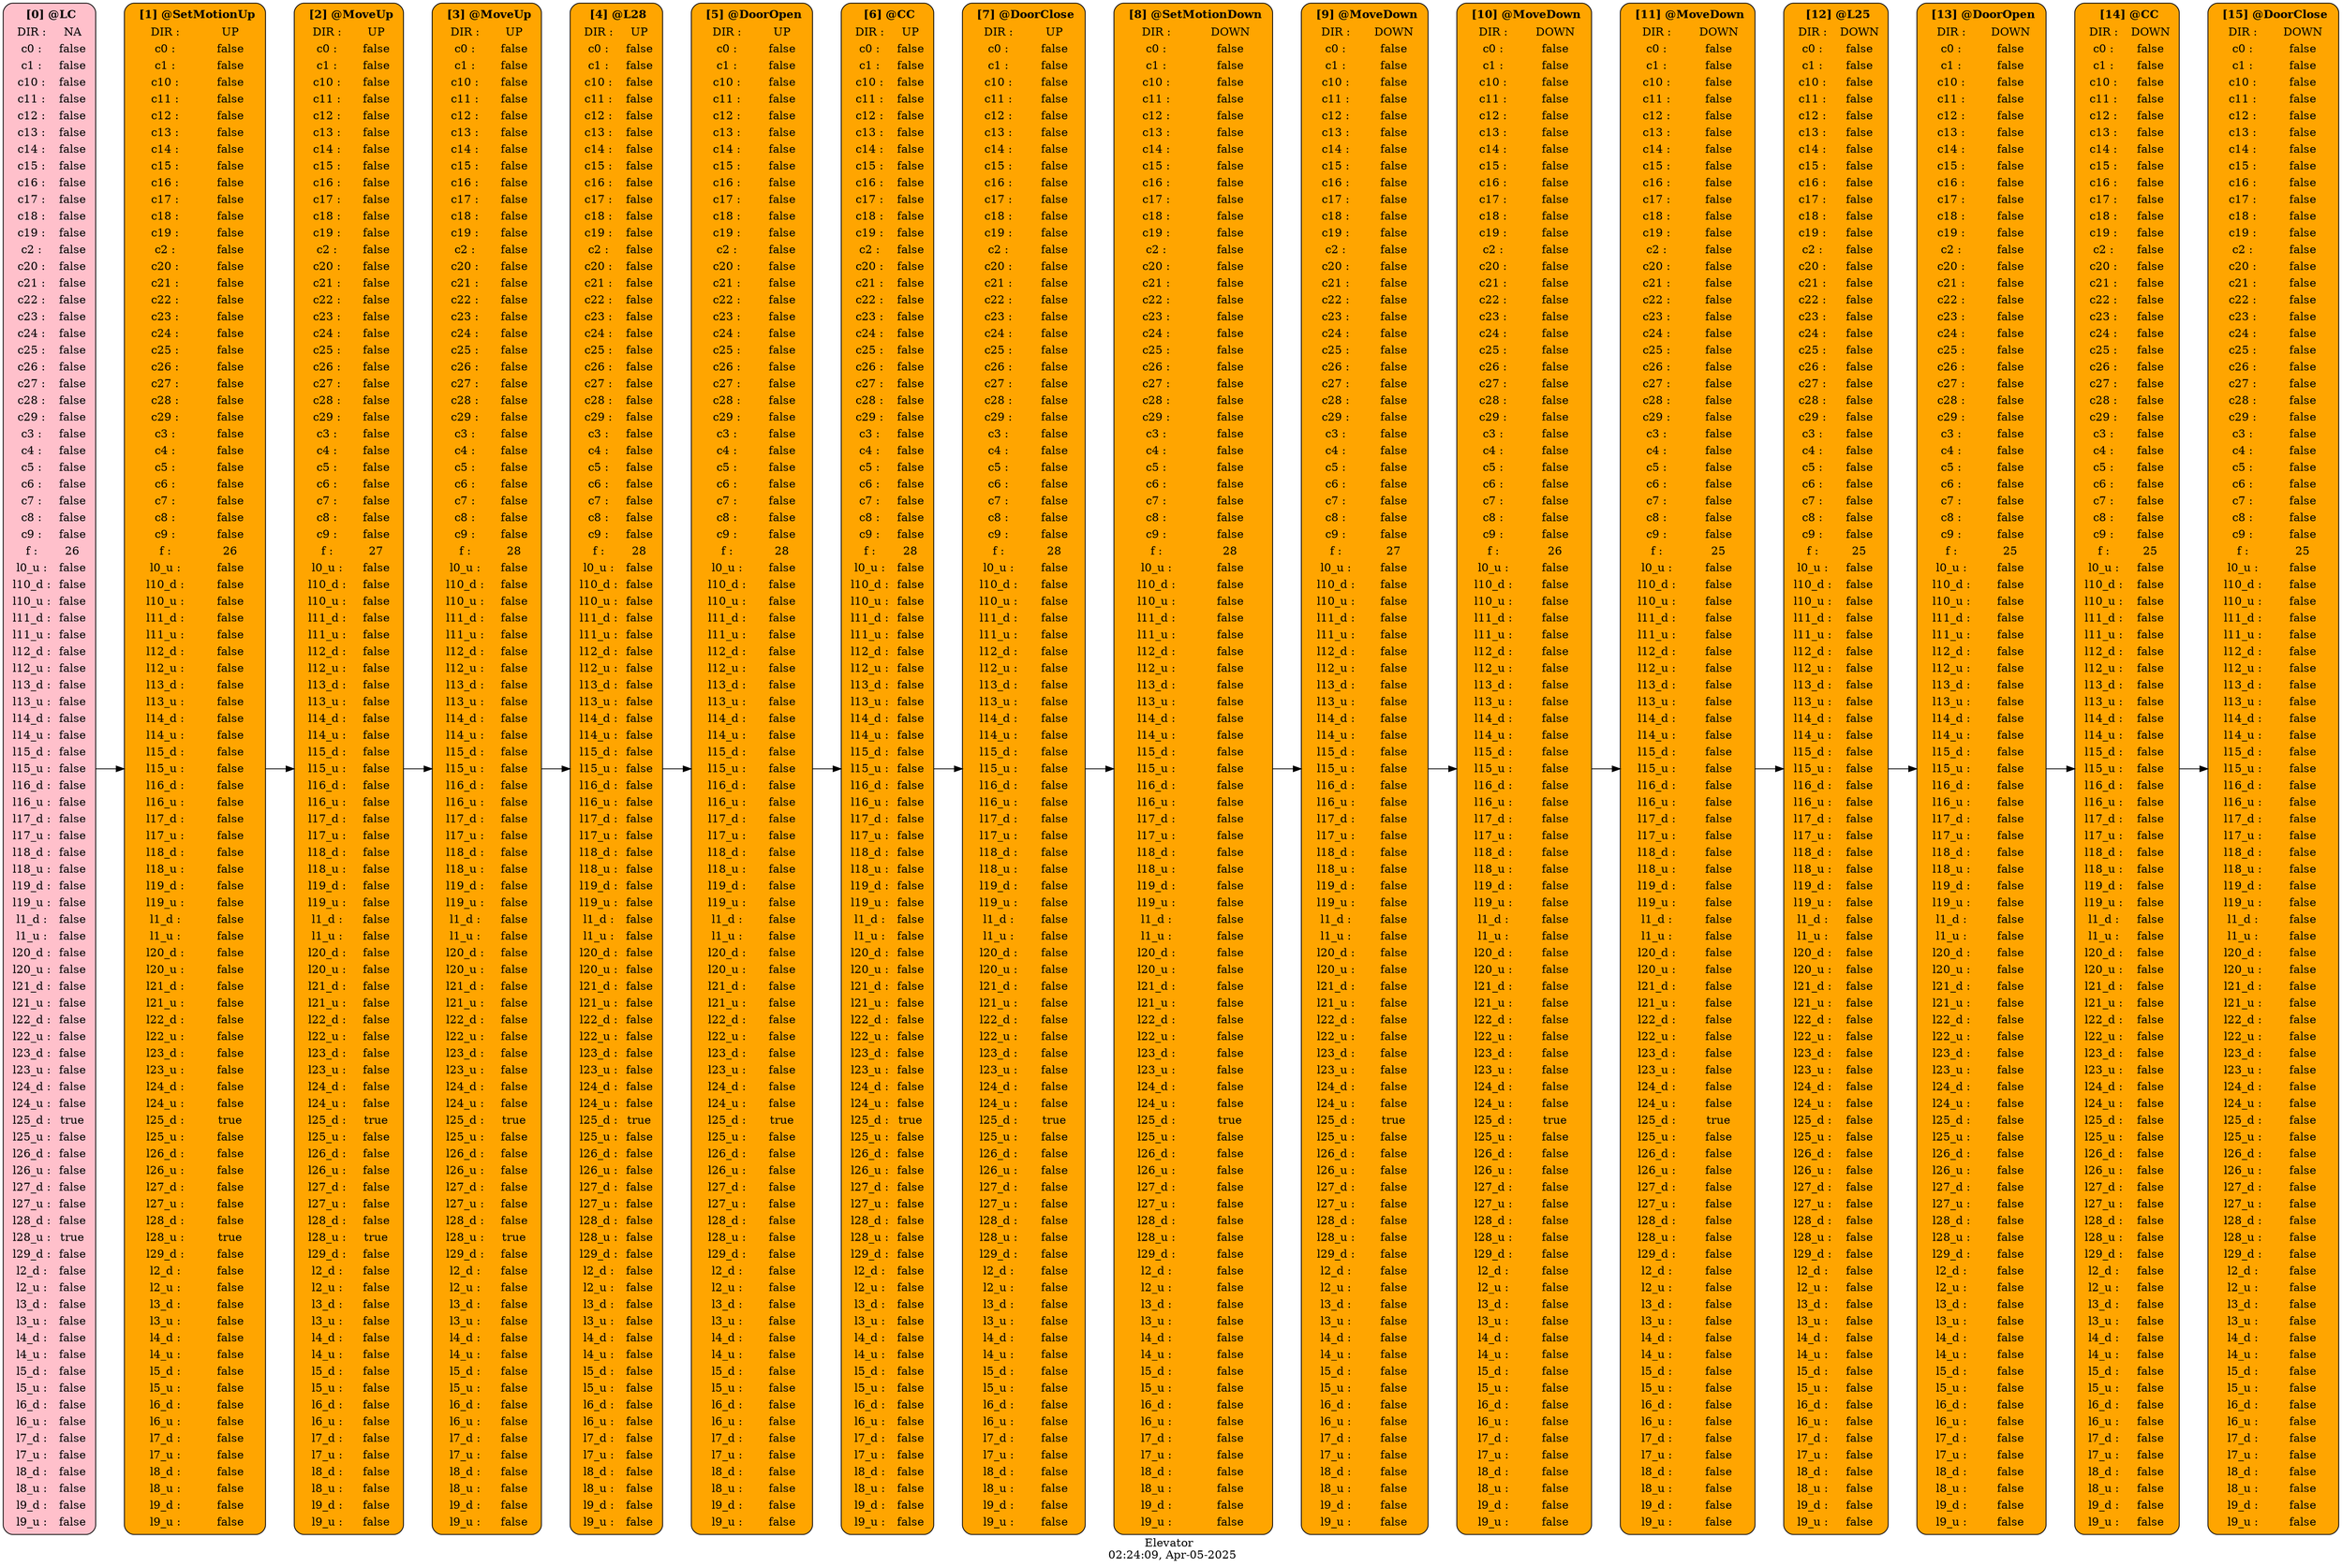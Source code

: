 /*
* Dot trace for Elevator
* [Time Stamp]:02:24:09, Apr-05-2025
* [Location]:/Users/huan/Elevator_SMT_Verification/test/trace/Elevator ID10.dot
* [States]:39
* CC DoorClose DoorOpen L0 L1 L10 L11 L12 L13 L14 L15 L16 L17 L18 L19 L2 L20 L21 L22 L23 L24 L25 L26 L27 L28 L29 L3 L4 L5 L6 L7 L8 L9 LC MoveDown MoveUp SetIdle SetMotionDown SetMotionUp 
* [Trans]:191
* [Start State]:LC
* [Final State(s)]:
*DoorOpen MoveUp MoveDown CC LC SetMotionUp SetMotionDown SetIdle L0 L1 L2 L3 L4 L5 L6 L7 L8 L9 L10 L11 L12 L13 L14 L15 L16 L17 L18 L19 L20 L21 L22 L23 L24 L25 L26 L27 L28 L29 DoorClose 
* [Trace Length]:16 
*/




digraph G { 



	 rankdir="LR"



label="Elevator \n 02:24:09, Apr-05-2025"
labelloc=" b " ;
labeljust=" c ";
	n0 [color="black", style="rounded, filled" , fillcolor="pink" , shape="rect", label= < 
 		 <table border='0' cellborder='0' style='rounded'> 
			 <tr><td align="center" colspan="2" > <b>[0] @LC</b></td></tr>
			 <tr><td align="center">DIR : </td><td>NA</td></tr> 
			 <tr><td align="center">c0 : </td><td>false</td></tr> 
			 <tr><td align="center">c1 : </td><td>false</td></tr> 
			 <tr><td align="center">c10 : </td><td>false</td></tr> 
			 <tr><td align="center">c11 : </td><td>false</td></tr> 
			 <tr><td align="center">c12 : </td><td>false</td></tr> 
			 <tr><td align="center">c13 : </td><td>false</td></tr> 
			 <tr><td align="center">c14 : </td><td>false</td></tr> 
			 <tr><td align="center">c15 : </td><td>false</td></tr> 
			 <tr><td align="center">c16 : </td><td>false</td></tr> 
			 <tr><td align="center">c17 : </td><td>false</td></tr> 
			 <tr><td align="center">c18 : </td><td>false</td></tr> 
			 <tr><td align="center">c19 : </td><td>false</td></tr> 
			 <tr><td align="center">c2 : </td><td>false</td></tr> 
			 <tr><td align="center">c20 : </td><td>false</td></tr> 
			 <tr><td align="center">c21 : </td><td>false</td></tr> 
			 <tr><td align="center">c22 : </td><td>false</td></tr> 
			 <tr><td align="center">c23 : </td><td>false</td></tr> 
			 <tr><td align="center">c24 : </td><td>false</td></tr> 
			 <tr><td align="center">c25 : </td><td>false</td></tr> 
			 <tr><td align="center">c26 : </td><td>false</td></tr> 
			 <tr><td align="center">c27 : </td><td>false</td></tr> 
			 <tr><td align="center">c28 : </td><td>false</td></tr> 
			 <tr><td align="center">c29 : </td><td>false</td></tr> 
			 <tr><td align="center">c3 : </td><td>false</td></tr> 
			 <tr><td align="center">c4 : </td><td>false</td></tr> 
			 <tr><td align="center">c5 : </td><td>false</td></tr> 
			 <tr><td align="center">c6 : </td><td>false</td></tr> 
			 <tr><td align="center">c7 : </td><td>false</td></tr> 
			 <tr><td align="center">c8 : </td><td>false</td></tr> 
			 <tr><td align="center">c9 : </td><td>false</td></tr> 
			 <tr><td align="center">f : </td><td>26</td></tr> 
			 <tr><td align="center">l0_u : </td><td>false</td></tr> 
			 <tr><td align="center">l10_d : </td><td>false</td></tr> 
			 <tr><td align="center">l10_u : </td><td>false</td></tr> 
			 <tr><td align="center">l11_d : </td><td>false</td></tr> 
			 <tr><td align="center">l11_u : </td><td>false</td></tr> 
			 <tr><td align="center">l12_d : </td><td>false</td></tr> 
			 <tr><td align="center">l12_u : </td><td>false</td></tr> 
			 <tr><td align="center">l13_d : </td><td>false</td></tr> 
			 <tr><td align="center">l13_u : </td><td>false</td></tr> 
			 <tr><td align="center">l14_d : </td><td>false</td></tr> 
			 <tr><td align="center">l14_u : </td><td>false</td></tr> 
			 <tr><td align="center">l15_d : </td><td>false</td></tr> 
			 <tr><td align="center">l15_u : </td><td>false</td></tr> 
			 <tr><td align="center">l16_d : </td><td>false</td></tr> 
			 <tr><td align="center">l16_u : </td><td>false</td></tr> 
			 <tr><td align="center">l17_d : </td><td>false</td></tr> 
			 <tr><td align="center">l17_u : </td><td>false</td></tr> 
			 <tr><td align="center">l18_d : </td><td>false</td></tr> 
			 <tr><td align="center">l18_u : </td><td>false</td></tr> 
			 <tr><td align="center">l19_d : </td><td>false</td></tr> 
			 <tr><td align="center">l19_u : </td><td>false</td></tr> 
			 <tr><td align="center">l1_d : </td><td>false</td></tr> 
			 <tr><td align="center">l1_u : </td><td>false</td></tr> 
			 <tr><td align="center">l20_d : </td><td>false</td></tr> 
			 <tr><td align="center">l20_u : </td><td>false</td></tr> 
			 <tr><td align="center">l21_d : </td><td>false</td></tr> 
			 <tr><td align="center">l21_u : </td><td>false</td></tr> 
			 <tr><td align="center">l22_d : </td><td>false</td></tr> 
			 <tr><td align="center">l22_u : </td><td>false</td></tr> 
			 <tr><td align="center">l23_d : </td><td>false</td></tr> 
			 <tr><td align="center">l23_u : </td><td>false</td></tr> 
			 <tr><td align="center">l24_d : </td><td>false</td></tr> 
			 <tr><td align="center">l24_u : </td><td>false</td></tr> 
			 <tr><td align="center">l25_d : </td><td>true</td></tr> 
			 <tr><td align="center">l25_u : </td><td>false</td></tr> 
			 <tr><td align="center">l26_d : </td><td>false</td></tr> 
			 <tr><td align="center">l26_u : </td><td>false</td></tr> 
			 <tr><td align="center">l27_d : </td><td>false</td></tr> 
			 <tr><td align="center">l27_u : </td><td>false</td></tr> 
			 <tr><td align="center">l28_d : </td><td>false</td></tr> 
			 <tr><td align="center">l28_u : </td><td>true</td></tr> 
			 <tr><td align="center">l29_d : </td><td>false</td></tr> 
			 <tr><td align="center">l2_d : </td><td>false</td></tr> 
			 <tr><td align="center">l2_u : </td><td>false</td></tr> 
			 <tr><td align="center">l3_d : </td><td>false</td></tr> 
			 <tr><td align="center">l3_u : </td><td>false</td></tr> 
			 <tr><td align="center">l4_d : </td><td>false</td></tr> 
			 <tr><td align="center">l4_u : </td><td>false</td></tr> 
			 <tr><td align="center">l5_d : </td><td>false</td></tr> 
			 <tr><td align="center">l5_u : </td><td>false</td></tr> 
			 <tr><td align="center">l6_d : </td><td>false</td></tr> 
			 <tr><td align="center">l6_u : </td><td>false</td></tr> 
			 <tr><td align="center">l7_d : </td><td>false</td></tr> 
			 <tr><td align="center">l7_u : </td><td>false</td></tr> 
			 <tr><td align="center">l8_d : </td><td>false</td></tr> 
			 <tr><td align="center">l8_u : </td><td>false</td></tr> 
			 <tr><td align="center">l9_d : </td><td>false</td></tr> 
			 <tr><td align="center">l9_u : </td><td>false</td></tr> 
		 </table> > ]
	n1 [color="black", style="rounded, filled" , fillcolor="orange" , shape="rect", label= < 
 		 <table border='0' cellborder='0' style='rounded'> 
			 <tr><td align="center" colspan="2" > <b>[1] @SetMotionUp</b></td></tr>
			 <tr><td align="center">DIR : </td><td>UP</td></tr> 
			 <tr><td align="center">c0 : </td><td>false</td></tr> 
			 <tr><td align="center">c1 : </td><td>false</td></tr> 
			 <tr><td align="center">c10 : </td><td>false</td></tr> 
			 <tr><td align="center">c11 : </td><td>false</td></tr> 
			 <tr><td align="center">c12 : </td><td>false</td></tr> 
			 <tr><td align="center">c13 : </td><td>false</td></tr> 
			 <tr><td align="center">c14 : </td><td>false</td></tr> 
			 <tr><td align="center">c15 : </td><td>false</td></tr> 
			 <tr><td align="center">c16 : </td><td>false</td></tr> 
			 <tr><td align="center">c17 : </td><td>false</td></tr> 
			 <tr><td align="center">c18 : </td><td>false</td></tr> 
			 <tr><td align="center">c19 : </td><td>false</td></tr> 
			 <tr><td align="center">c2 : </td><td>false</td></tr> 
			 <tr><td align="center">c20 : </td><td>false</td></tr> 
			 <tr><td align="center">c21 : </td><td>false</td></tr> 
			 <tr><td align="center">c22 : </td><td>false</td></tr> 
			 <tr><td align="center">c23 : </td><td>false</td></tr> 
			 <tr><td align="center">c24 : </td><td>false</td></tr> 
			 <tr><td align="center">c25 : </td><td>false</td></tr> 
			 <tr><td align="center">c26 : </td><td>false</td></tr> 
			 <tr><td align="center">c27 : </td><td>false</td></tr> 
			 <tr><td align="center">c28 : </td><td>false</td></tr> 
			 <tr><td align="center">c29 : </td><td>false</td></tr> 
			 <tr><td align="center">c3 : </td><td>false</td></tr> 
			 <tr><td align="center">c4 : </td><td>false</td></tr> 
			 <tr><td align="center">c5 : </td><td>false</td></tr> 
			 <tr><td align="center">c6 : </td><td>false</td></tr> 
			 <tr><td align="center">c7 : </td><td>false</td></tr> 
			 <tr><td align="center">c8 : </td><td>false</td></tr> 
			 <tr><td align="center">c9 : </td><td>false</td></tr> 
			 <tr><td align="center">f : </td><td>26</td></tr> 
			 <tr><td align="center">l0_u : </td><td>false</td></tr> 
			 <tr><td align="center">l10_d : </td><td>false</td></tr> 
			 <tr><td align="center">l10_u : </td><td>false</td></tr> 
			 <tr><td align="center">l11_d : </td><td>false</td></tr> 
			 <tr><td align="center">l11_u : </td><td>false</td></tr> 
			 <tr><td align="center">l12_d : </td><td>false</td></tr> 
			 <tr><td align="center">l12_u : </td><td>false</td></tr> 
			 <tr><td align="center">l13_d : </td><td>false</td></tr> 
			 <tr><td align="center">l13_u : </td><td>false</td></tr> 
			 <tr><td align="center">l14_d : </td><td>false</td></tr> 
			 <tr><td align="center">l14_u : </td><td>false</td></tr> 
			 <tr><td align="center">l15_d : </td><td>false</td></tr> 
			 <tr><td align="center">l15_u : </td><td>false</td></tr> 
			 <tr><td align="center">l16_d : </td><td>false</td></tr> 
			 <tr><td align="center">l16_u : </td><td>false</td></tr> 
			 <tr><td align="center">l17_d : </td><td>false</td></tr> 
			 <tr><td align="center">l17_u : </td><td>false</td></tr> 
			 <tr><td align="center">l18_d : </td><td>false</td></tr> 
			 <tr><td align="center">l18_u : </td><td>false</td></tr> 
			 <tr><td align="center">l19_d : </td><td>false</td></tr> 
			 <tr><td align="center">l19_u : </td><td>false</td></tr> 
			 <tr><td align="center">l1_d : </td><td>false</td></tr> 
			 <tr><td align="center">l1_u : </td><td>false</td></tr> 
			 <tr><td align="center">l20_d : </td><td>false</td></tr> 
			 <tr><td align="center">l20_u : </td><td>false</td></tr> 
			 <tr><td align="center">l21_d : </td><td>false</td></tr> 
			 <tr><td align="center">l21_u : </td><td>false</td></tr> 
			 <tr><td align="center">l22_d : </td><td>false</td></tr> 
			 <tr><td align="center">l22_u : </td><td>false</td></tr> 
			 <tr><td align="center">l23_d : </td><td>false</td></tr> 
			 <tr><td align="center">l23_u : </td><td>false</td></tr> 
			 <tr><td align="center">l24_d : </td><td>false</td></tr> 
			 <tr><td align="center">l24_u : </td><td>false</td></tr> 
			 <tr><td align="center">l25_d : </td><td>true</td></tr> 
			 <tr><td align="center">l25_u : </td><td>false</td></tr> 
			 <tr><td align="center">l26_d : </td><td>false</td></tr> 
			 <tr><td align="center">l26_u : </td><td>false</td></tr> 
			 <tr><td align="center">l27_d : </td><td>false</td></tr> 
			 <tr><td align="center">l27_u : </td><td>false</td></tr> 
			 <tr><td align="center">l28_d : </td><td>false</td></tr> 
			 <tr><td align="center">l28_u : </td><td>true</td></tr> 
			 <tr><td align="center">l29_d : </td><td>false</td></tr> 
			 <tr><td align="center">l2_d : </td><td>false</td></tr> 
			 <tr><td align="center">l2_u : </td><td>false</td></tr> 
			 <tr><td align="center">l3_d : </td><td>false</td></tr> 
			 <tr><td align="center">l3_u : </td><td>false</td></tr> 
			 <tr><td align="center">l4_d : </td><td>false</td></tr> 
			 <tr><td align="center">l4_u : </td><td>false</td></tr> 
			 <tr><td align="center">l5_d : </td><td>false</td></tr> 
			 <tr><td align="center">l5_u : </td><td>false</td></tr> 
			 <tr><td align="center">l6_d : </td><td>false</td></tr> 
			 <tr><td align="center">l6_u : </td><td>false</td></tr> 
			 <tr><td align="center">l7_d : </td><td>false</td></tr> 
			 <tr><td align="center">l7_u : </td><td>false</td></tr> 
			 <tr><td align="center">l8_d : </td><td>false</td></tr> 
			 <tr><td align="center">l8_u : </td><td>false</td></tr> 
			 <tr><td align="center">l9_d : </td><td>false</td></tr> 
			 <tr><td align="center">l9_u : </td><td>false</td></tr> 
		 </table> > ]
	n2 [color="black", style="rounded, filled" , fillcolor="orange" , shape="rect", label= < 
 		 <table border='0' cellborder='0' style='rounded'> 
			 <tr><td align="center" colspan="2" > <b>[2] @MoveUp</b></td></tr>
			 <tr><td align="center">DIR : </td><td>UP</td></tr> 
			 <tr><td align="center">c0 : </td><td>false</td></tr> 
			 <tr><td align="center">c1 : </td><td>false</td></tr> 
			 <tr><td align="center">c10 : </td><td>false</td></tr> 
			 <tr><td align="center">c11 : </td><td>false</td></tr> 
			 <tr><td align="center">c12 : </td><td>false</td></tr> 
			 <tr><td align="center">c13 : </td><td>false</td></tr> 
			 <tr><td align="center">c14 : </td><td>false</td></tr> 
			 <tr><td align="center">c15 : </td><td>false</td></tr> 
			 <tr><td align="center">c16 : </td><td>false</td></tr> 
			 <tr><td align="center">c17 : </td><td>false</td></tr> 
			 <tr><td align="center">c18 : </td><td>false</td></tr> 
			 <tr><td align="center">c19 : </td><td>false</td></tr> 
			 <tr><td align="center">c2 : </td><td>false</td></tr> 
			 <tr><td align="center">c20 : </td><td>false</td></tr> 
			 <tr><td align="center">c21 : </td><td>false</td></tr> 
			 <tr><td align="center">c22 : </td><td>false</td></tr> 
			 <tr><td align="center">c23 : </td><td>false</td></tr> 
			 <tr><td align="center">c24 : </td><td>false</td></tr> 
			 <tr><td align="center">c25 : </td><td>false</td></tr> 
			 <tr><td align="center">c26 : </td><td>false</td></tr> 
			 <tr><td align="center">c27 : </td><td>false</td></tr> 
			 <tr><td align="center">c28 : </td><td>false</td></tr> 
			 <tr><td align="center">c29 : </td><td>false</td></tr> 
			 <tr><td align="center">c3 : </td><td>false</td></tr> 
			 <tr><td align="center">c4 : </td><td>false</td></tr> 
			 <tr><td align="center">c5 : </td><td>false</td></tr> 
			 <tr><td align="center">c6 : </td><td>false</td></tr> 
			 <tr><td align="center">c7 : </td><td>false</td></tr> 
			 <tr><td align="center">c8 : </td><td>false</td></tr> 
			 <tr><td align="center">c9 : </td><td>false</td></tr> 
			 <tr><td align="center">f : </td><td>27</td></tr> 
			 <tr><td align="center">l0_u : </td><td>false</td></tr> 
			 <tr><td align="center">l10_d : </td><td>false</td></tr> 
			 <tr><td align="center">l10_u : </td><td>false</td></tr> 
			 <tr><td align="center">l11_d : </td><td>false</td></tr> 
			 <tr><td align="center">l11_u : </td><td>false</td></tr> 
			 <tr><td align="center">l12_d : </td><td>false</td></tr> 
			 <tr><td align="center">l12_u : </td><td>false</td></tr> 
			 <tr><td align="center">l13_d : </td><td>false</td></tr> 
			 <tr><td align="center">l13_u : </td><td>false</td></tr> 
			 <tr><td align="center">l14_d : </td><td>false</td></tr> 
			 <tr><td align="center">l14_u : </td><td>false</td></tr> 
			 <tr><td align="center">l15_d : </td><td>false</td></tr> 
			 <tr><td align="center">l15_u : </td><td>false</td></tr> 
			 <tr><td align="center">l16_d : </td><td>false</td></tr> 
			 <tr><td align="center">l16_u : </td><td>false</td></tr> 
			 <tr><td align="center">l17_d : </td><td>false</td></tr> 
			 <tr><td align="center">l17_u : </td><td>false</td></tr> 
			 <tr><td align="center">l18_d : </td><td>false</td></tr> 
			 <tr><td align="center">l18_u : </td><td>false</td></tr> 
			 <tr><td align="center">l19_d : </td><td>false</td></tr> 
			 <tr><td align="center">l19_u : </td><td>false</td></tr> 
			 <tr><td align="center">l1_d : </td><td>false</td></tr> 
			 <tr><td align="center">l1_u : </td><td>false</td></tr> 
			 <tr><td align="center">l20_d : </td><td>false</td></tr> 
			 <tr><td align="center">l20_u : </td><td>false</td></tr> 
			 <tr><td align="center">l21_d : </td><td>false</td></tr> 
			 <tr><td align="center">l21_u : </td><td>false</td></tr> 
			 <tr><td align="center">l22_d : </td><td>false</td></tr> 
			 <tr><td align="center">l22_u : </td><td>false</td></tr> 
			 <tr><td align="center">l23_d : </td><td>false</td></tr> 
			 <tr><td align="center">l23_u : </td><td>false</td></tr> 
			 <tr><td align="center">l24_d : </td><td>false</td></tr> 
			 <tr><td align="center">l24_u : </td><td>false</td></tr> 
			 <tr><td align="center">l25_d : </td><td>true</td></tr> 
			 <tr><td align="center">l25_u : </td><td>false</td></tr> 
			 <tr><td align="center">l26_d : </td><td>false</td></tr> 
			 <tr><td align="center">l26_u : </td><td>false</td></tr> 
			 <tr><td align="center">l27_d : </td><td>false</td></tr> 
			 <tr><td align="center">l27_u : </td><td>false</td></tr> 
			 <tr><td align="center">l28_d : </td><td>false</td></tr> 
			 <tr><td align="center">l28_u : </td><td>true</td></tr> 
			 <tr><td align="center">l29_d : </td><td>false</td></tr> 
			 <tr><td align="center">l2_d : </td><td>false</td></tr> 
			 <tr><td align="center">l2_u : </td><td>false</td></tr> 
			 <tr><td align="center">l3_d : </td><td>false</td></tr> 
			 <tr><td align="center">l3_u : </td><td>false</td></tr> 
			 <tr><td align="center">l4_d : </td><td>false</td></tr> 
			 <tr><td align="center">l4_u : </td><td>false</td></tr> 
			 <tr><td align="center">l5_d : </td><td>false</td></tr> 
			 <tr><td align="center">l5_u : </td><td>false</td></tr> 
			 <tr><td align="center">l6_d : </td><td>false</td></tr> 
			 <tr><td align="center">l6_u : </td><td>false</td></tr> 
			 <tr><td align="center">l7_d : </td><td>false</td></tr> 
			 <tr><td align="center">l7_u : </td><td>false</td></tr> 
			 <tr><td align="center">l8_d : </td><td>false</td></tr> 
			 <tr><td align="center">l8_u : </td><td>false</td></tr> 
			 <tr><td align="center">l9_d : </td><td>false</td></tr> 
			 <tr><td align="center">l9_u : </td><td>false</td></tr> 
		 </table> > ]
	n3 [color="black", style="rounded, filled" , fillcolor="orange" , shape="rect", label= < 
 		 <table border='0' cellborder='0' style='rounded'> 
			 <tr><td align="center" colspan="2" > <b>[3] @MoveUp</b></td></tr>
			 <tr><td align="center">DIR : </td><td>UP</td></tr> 
			 <tr><td align="center">c0 : </td><td>false</td></tr> 
			 <tr><td align="center">c1 : </td><td>false</td></tr> 
			 <tr><td align="center">c10 : </td><td>false</td></tr> 
			 <tr><td align="center">c11 : </td><td>false</td></tr> 
			 <tr><td align="center">c12 : </td><td>false</td></tr> 
			 <tr><td align="center">c13 : </td><td>false</td></tr> 
			 <tr><td align="center">c14 : </td><td>false</td></tr> 
			 <tr><td align="center">c15 : </td><td>false</td></tr> 
			 <tr><td align="center">c16 : </td><td>false</td></tr> 
			 <tr><td align="center">c17 : </td><td>false</td></tr> 
			 <tr><td align="center">c18 : </td><td>false</td></tr> 
			 <tr><td align="center">c19 : </td><td>false</td></tr> 
			 <tr><td align="center">c2 : </td><td>false</td></tr> 
			 <tr><td align="center">c20 : </td><td>false</td></tr> 
			 <tr><td align="center">c21 : </td><td>false</td></tr> 
			 <tr><td align="center">c22 : </td><td>false</td></tr> 
			 <tr><td align="center">c23 : </td><td>false</td></tr> 
			 <tr><td align="center">c24 : </td><td>false</td></tr> 
			 <tr><td align="center">c25 : </td><td>false</td></tr> 
			 <tr><td align="center">c26 : </td><td>false</td></tr> 
			 <tr><td align="center">c27 : </td><td>false</td></tr> 
			 <tr><td align="center">c28 : </td><td>false</td></tr> 
			 <tr><td align="center">c29 : </td><td>false</td></tr> 
			 <tr><td align="center">c3 : </td><td>false</td></tr> 
			 <tr><td align="center">c4 : </td><td>false</td></tr> 
			 <tr><td align="center">c5 : </td><td>false</td></tr> 
			 <tr><td align="center">c6 : </td><td>false</td></tr> 
			 <tr><td align="center">c7 : </td><td>false</td></tr> 
			 <tr><td align="center">c8 : </td><td>false</td></tr> 
			 <tr><td align="center">c9 : </td><td>false</td></tr> 
			 <tr><td align="center">f : </td><td>28</td></tr> 
			 <tr><td align="center">l0_u : </td><td>false</td></tr> 
			 <tr><td align="center">l10_d : </td><td>false</td></tr> 
			 <tr><td align="center">l10_u : </td><td>false</td></tr> 
			 <tr><td align="center">l11_d : </td><td>false</td></tr> 
			 <tr><td align="center">l11_u : </td><td>false</td></tr> 
			 <tr><td align="center">l12_d : </td><td>false</td></tr> 
			 <tr><td align="center">l12_u : </td><td>false</td></tr> 
			 <tr><td align="center">l13_d : </td><td>false</td></tr> 
			 <tr><td align="center">l13_u : </td><td>false</td></tr> 
			 <tr><td align="center">l14_d : </td><td>false</td></tr> 
			 <tr><td align="center">l14_u : </td><td>false</td></tr> 
			 <tr><td align="center">l15_d : </td><td>false</td></tr> 
			 <tr><td align="center">l15_u : </td><td>false</td></tr> 
			 <tr><td align="center">l16_d : </td><td>false</td></tr> 
			 <tr><td align="center">l16_u : </td><td>false</td></tr> 
			 <tr><td align="center">l17_d : </td><td>false</td></tr> 
			 <tr><td align="center">l17_u : </td><td>false</td></tr> 
			 <tr><td align="center">l18_d : </td><td>false</td></tr> 
			 <tr><td align="center">l18_u : </td><td>false</td></tr> 
			 <tr><td align="center">l19_d : </td><td>false</td></tr> 
			 <tr><td align="center">l19_u : </td><td>false</td></tr> 
			 <tr><td align="center">l1_d : </td><td>false</td></tr> 
			 <tr><td align="center">l1_u : </td><td>false</td></tr> 
			 <tr><td align="center">l20_d : </td><td>false</td></tr> 
			 <tr><td align="center">l20_u : </td><td>false</td></tr> 
			 <tr><td align="center">l21_d : </td><td>false</td></tr> 
			 <tr><td align="center">l21_u : </td><td>false</td></tr> 
			 <tr><td align="center">l22_d : </td><td>false</td></tr> 
			 <tr><td align="center">l22_u : </td><td>false</td></tr> 
			 <tr><td align="center">l23_d : </td><td>false</td></tr> 
			 <tr><td align="center">l23_u : </td><td>false</td></tr> 
			 <tr><td align="center">l24_d : </td><td>false</td></tr> 
			 <tr><td align="center">l24_u : </td><td>false</td></tr> 
			 <tr><td align="center">l25_d : </td><td>true</td></tr> 
			 <tr><td align="center">l25_u : </td><td>false</td></tr> 
			 <tr><td align="center">l26_d : </td><td>false</td></tr> 
			 <tr><td align="center">l26_u : </td><td>false</td></tr> 
			 <tr><td align="center">l27_d : </td><td>false</td></tr> 
			 <tr><td align="center">l27_u : </td><td>false</td></tr> 
			 <tr><td align="center">l28_d : </td><td>false</td></tr> 
			 <tr><td align="center">l28_u : </td><td>true</td></tr> 
			 <tr><td align="center">l29_d : </td><td>false</td></tr> 
			 <tr><td align="center">l2_d : </td><td>false</td></tr> 
			 <tr><td align="center">l2_u : </td><td>false</td></tr> 
			 <tr><td align="center">l3_d : </td><td>false</td></tr> 
			 <tr><td align="center">l3_u : </td><td>false</td></tr> 
			 <tr><td align="center">l4_d : </td><td>false</td></tr> 
			 <tr><td align="center">l4_u : </td><td>false</td></tr> 
			 <tr><td align="center">l5_d : </td><td>false</td></tr> 
			 <tr><td align="center">l5_u : </td><td>false</td></tr> 
			 <tr><td align="center">l6_d : </td><td>false</td></tr> 
			 <tr><td align="center">l6_u : </td><td>false</td></tr> 
			 <tr><td align="center">l7_d : </td><td>false</td></tr> 
			 <tr><td align="center">l7_u : </td><td>false</td></tr> 
			 <tr><td align="center">l8_d : </td><td>false</td></tr> 
			 <tr><td align="center">l8_u : </td><td>false</td></tr> 
			 <tr><td align="center">l9_d : </td><td>false</td></tr> 
			 <tr><td align="center">l9_u : </td><td>false</td></tr> 
		 </table> > ]
	n4 [color="black", style="rounded, filled" , fillcolor="orange" , shape="rect", label= < 
 		 <table border='0' cellborder='0' style='rounded'> 
			 <tr><td align="center" colspan="2" > <b>[4] @L28</b></td></tr>
			 <tr><td align="center">DIR : </td><td>UP</td></tr> 
			 <tr><td align="center">c0 : </td><td>false</td></tr> 
			 <tr><td align="center">c1 : </td><td>false</td></tr> 
			 <tr><td align="center">c10 : </td><td>false</td></tr> 
			 <tr><td align="center">c11 : </td><td>false</td></tr> 
			 <tr><td align="center">c12 : </td><td>false</td></tr> 
			 <tr><td align="center">c13 : </td><td>false</td></tr> 
			 <tr><td align="center">c14 : </td><td>false</td></tr> 
			 <tr><td align="center">c15 : </td><td>false</td></tr> 
			 <tr><td align="center">c16 : </td><td>false</td></tr> 
			 <tr><td align="center">c17 : </td><td>false</td></tr> 
			 <tr><td align="center">c18 : </td><td>false</td></tr> 
			 <tr><td align="center">c19 : </td><td>false</td></tr> 
			 <tr><td align="center">c2 : </td><td>false</td></tr> 
			 <tr><td align="center">c20 : </td><td>false</td></tr> 
			 <tr><td align="center">c21 : </td><td>false</td></tr> 
			 <tr><td align="center">c22 : </td><td>false</td></tr> 
			 <tr><td align="center">c23 : </td><td>false</td></tr> 
			 <tr><td align="center">c24 : </td><td>false</td></tr> 
			 <tr><td align="center">c25 : </td><td>false</td></tr> 
			 <tr><td align="center">c26 : </td><td>false</td></tr> 
			 <tr><td align="center">c27 : </td><td>false</td></tr> 
			 <tr><td align="center">c28 : </td><td>false</td></tr> 
			 <tr><td align="center">c29 : </td><td>false</td></tr> 
			 <tr><td align="center">c3 : </td><td>false</td></tr> 
			 <tr><td align="center">c4 : </td><td>false</td></tr> 
			 <tr><td align="center">c5 : </td><td>false</td></tr> 
			 <tr><td align="center">c6 : </td><td>false</td></tr> 
			 <tr><td align="center">c7 : </td><td>false</td></tr> 
			 <tr><td align="center">c8 : </td><td>false</td></tr> 
			 <tr><td align="center">c9 : </td><td>false</td></tr> 
			 <tr><td align="center">f : </td><td>28</td></tr> 
			 <tr><td align="center">l0_u : </td><td>false</td></tr> 
			 <tr><td align="center">l10_d : </td><td>false</td></tr> 
			 <tr><td align="center">l10_u : </td><td>false</td></tr> 
			 <tr><td align="center">l11_d : </td><td>false</td></tr> 
			 <tr><td align="center">l11_u : </td><td>false</td></tr> 
			 <tr><td align="center">l12_d : </td><td>false</td></tr> 
			 <tr><td align="center">l12_u : </td><td>false</td></tr> 
			 <tr><td align="center">l13_d : </td><td>false</td></tr> 
			 <tr><td align="center">l13_u : </td><td>false</td></tr> 
			 <tr><td align="center">l14_d : </td><td>false</td></tr> 
			 <tr><td align="center">l14_u : </td><td>false</td></tr> 
			 <tr><td align="center">l15_d : </td><td>false</td></tr> 
			 <tr><td align="center">l15_u : </td><td>false</td></tr> 
			 <tr><td align="center">l16_d : </td><td>false</td></tr> 
			 <tr><td align="center">l16_u : </td><td>false</td></tr> 
			 <tr><td align="center">l17_d : </td><td>false</td></tr> 
			 <tr><td align="center">l17_u : </td><td>false</td></tr> 
			 <tr><td align="center">l18_d : </td><td>false</td></tr> 
			 <tr><td align="center">l18_u : </td><td>false</td></tr> 
			 <tr><td align="center">l19_d : </td><td>false</td></tr> 
			 <tr><td align="center">l19_u : </td><td>false</td></tr> 
			 <tr><td align="center">l1_d : </td><td>false</td></tr> 
			 <tr><td align="center">l1_u : </td><td>false</td></tr> 
			 <tr><td align="center">l20_d : </td><td>false</td></tr> 
			 <tr><td align="center">l20_u : </td><td>false</td></tr> 
			 <tr><td align="center">l21_d : </td><td>false</td></tr> 
			 <tr><td align="center">l21_u : </td><td>false</td></tr> 
			 <tr><td align="center">l22_d : </td><td>false</td></tr> 
			 <tr><td align="center">l22_u : </td><td>false</td></tr> 
			 <tr><td align="center">l23_d : </td><td>false</td></tr> 
			 <tr><td align="center">l23_u : </td><td>false</td></tr> 
			 <tr><td align="center">l24_d : </td><td>false</td></tr> 
			 <tr><td align="center">l24_u : </td><td>false</td></tr> 
			 <tr><td align="center">l25_d : </td><td>true</td></tr> 
			 <tr><td align="center">l25_u : </td><td>false</td></tr> 
			 <tr><td align="center">l26_d : </td><td>false</td></tr> 
			 <tr><td align="center">l26_u : </td><td>false</td></tr> 
			 <tr><td align="center">l27_d : </td><td>false</td></tr> 
			 <tr><td align="center">l27_u : </td><td>false</td></tr> 
			 <tr><td align="center">l28_d : </td><td>false</td></tr> 
			 <tr><td align="center">l28_u : </td><td>false</td></tr> 
			 <tr><td align="center">l29_d : </td><td>false</td></tr> 
			 <tr><td align="center">l2_d : </td><td>false</td></tr> 
			 <tr><td align="center">l2_u : </td><td>false</td></tr> 
			 <tr><td align="center">l3_d : </td><td>false</td></tr> 
			 <tr><td align="center">l3_u : </td><td>false</td></tr> 
			 <tr><td align="center">l4_d : </td><td>false</td></tr> 
			 <tr><td align="center">l4_u : </td><td>false</td></tr> 
			 <tr><td align="center">l5_d : </td><td>false</td></tr> 
			 <tr><td align="center">l5_u : </td><td>false</td></tr> 
			 <tr><td align="center">l6_d : </td><td>false</td></tr> 
			 <tr><td align="center">l6_u : </td><td>false</td></tr> 
			 <tr><td align="center">l7_d : </td><td>false</td></tr> 
			 <tr><td align="center">l7_u : </td><td>false</td></tr> 
			 <tr><td align="center">l8_d : </td><td>false</td></tr> 
			 <tr><td align="center">l8_u : </td><td>false</td></tr> 
			 <tr><td align="center">l9_d : </td><td>false</td></tr> 
			 <tr><td align="center">l9_u : </td><td>false</td></tr> 
		 </table> > ]
	n5 [color="black", style="rounded, filled" , fillcolor="orange" , shape="rect", label= < 
 		 <table border='0' cellborder='0' style='rounded'> 
			 <tr><td align="center" colspan="2" > <b>[5] @DoorOpen</b></td></tr>
			 <tr><td align="center">DIR : </td><td>UP</td></tr> 
			 <tr><td align="center">c0 : </td><td>false</td></tr> 
			 <tr><td align="center">c1 : </td><td>false</td></tr> 
			 <tr><td align="center">c10 : </td><td>false</td></tr> 
			 <tr><td align="center">c11 : </td><td>false</td></tr> 
			 <tr><td align="center">c12 : </td><td>false</td></tr> 
			 <tr><td align="center">c13 : </td><td>false</td></tr> 
			 <tr><td align="center">c14 : </td><td>false</td></tr> 
			 <tr><td align="center">c15 : </td><td>false</td></tr> 
			 <tr><td align="center">c16 : </td><td>false</td></tr> 
			 <tr><td align="center">c17 : </td><td>false</td></tr> 
			 <tr><td align="center">c18 : </td><td>false</td></tr> 
			 <tr><td align="center">c19 : </td><td>false</td></tr> 
			 <tr><td align="center">c2 : </td><td>false</td></tr> 
			 <tr><td align="center">c20 : </td><td>false</td></tr> 
			 <tr><td align="center">c21 : </td><td>false</td></tr> 
			 <tr><td align="center">c22 : </td><td>false</td></tr> 
			 <tr><td align="center">c23 : </td><td>false</td></tr> 
			 <tr><td align="center">c24 : </td><td>false</td></tr> 
			 <tr><td align="center">c25 : </td><td>false</td></tr> 
			 <tr><td align="center">c26 : </td><td>false</td></tr> 
			 <tr><td align="center">c27 : </td><td>false</td></tr> 
			 <tr><td align="center">c28 : </td><td>false</td></tr> 
			 <tr><td align="center">c29 : </td><td>false</td></tr> 
			 <tr><td align="center">c3 : </td><td>false</td></tr> 
			 <tr><td align="center">c4 : </td><td>false</td></tr> 
			 <tr><td align="center">c5 : </td><td>false</td></tr> 
			 <tr><td align="center">c6 : </td><td>false</td></tr> 
			 <tr><td align="center">c7 : </td><td>false</td></tr> 
			 <tr><td align="center">c8 : </td><td>false</td></tr> 
			 <tr><td align="center">c9 : </td><td>false</td></tr> 
			 <tr><td align="center">f : </td><td>28</td></tr> 
			 <tr><td align="center">l0_u : </td><td>false</td></tr> 
			 <tr><td align="center">l10_d : </td><td>false</td></tr> 
			 <tr><td align="center">l10_u : </td><td>false</td></tr> 
			 <tr><td align="center">l11_d : </td><td>false</td></tr> 
			 <tr><td align="center">l11_u : </td><td>false</td></tr> 
			 <tr><td align="center">l12_d : </td><td>false</td></tr> 
			 <tr><td align="center">l12_u : </td><td>false</td></tr> 
			 <tr><td align="center">l13_d : </td><td>false</td></tr> 
			 <tr><td align="center">l13_u : </td><td>false</td></tr> 
			 <tr><td align="center">l14_d : </td><td>false</td></tr> 
			 <tr><td align="center">l14_u : </td><td>false</td></tr> 
			 <tr><td align="center">l15_d : </td><td>false</td></tr> 
			 <tr><td align="center">l15_u : </td><td>false</td></tr> 
			 <tr><td align="center">l16_d : </td><td>false</td></tr> 
			 <tr><td align="center">l16_u : </td><td>false</td></tr> 
			 <tr><td align="center">l17_d : </td><td>false</td></tr> 
			 <tr><td align="center">l17_u : </td><td>false</td></tr> 
			 <tr><td align="center">l18_d : </td><td>false</td></tr> 
			 <tr><td align="center">l18_u : </td><td>false</td></tr> 
			 <tr><td align="center">l19_d : </td><td>false</td></tr> 
			 <tr><td align="center">l19_u : </td><td>false</td></tr> 
			 <tr><td align="center">l1_d : </td><td>false</td></tr> 
			 <tr><td align="center">l1_u : </td><td>false</td></tr> 
			 <tr><td align="center">l20_d : </td><td>false</td></tr> 
			 <tr><td align="center">l20_u : </td><td>false</td></tr> 
			 <tr><td align="center">l21_d : </td><td>false</td></tr> 
			 <tr><td align="center">l21_u : </td><td>false</td></tr> 
			 <tr><td align="center">l22_d : </td><td>false</td></tr> 
			 <tr><td align="center">l22_u : </td><td>false</td></tr> 
			 <tr><td align="center">l23_d : </td><td>false</td></tr> 
			 <tr><td align="center">l23_u : </td><td>false</td></tr> 
			 <tr><td align="center">l24_d : </td><td>false</td></tr> 
			 <tr><td align="center">l24_u : </td><td>false</td></tr> 
			 <tr><td align="center">l25_d : </td><td>true</td></tr> 
			 <tr><td align="center">l25_u : </td><td>false</td></tr> 
			 <tr><td align="center">l26_d : </td><td>false</td></tr> 
			 <tr><td align="center">l26_u : </td><td>false</td></tr> 
			 <tr><td align="center">l27_d : </td><td>false</td></tr> 
			 <tr><td align="center">l27_u : </td><td>false</td></tr> 
			 <tr><td align="center">l28_d : </td><td>false</td></tr> 
			 <tr><td align="center">l28_u : </td><td>false</td></tr> 
			 <tr><td align="center">l29_d : </td><td>false</td></tr> 
			 <tr><td align="center">l2_d : </td><td>false</td></tr> 
			 <tr><td align="center">l2_u : </td><td>false</td></tr> 
			 <tr><td align="center">l3_d : </td><td>false</td></tr> 
			 <tr><td align="center">l3_u : </td><td>false</td></tr> 
			 <tr><td align="center">l4_d : </td><td>false</td></tr> 
			 <tr><td align="center">l4_u : </td><td>false</td></tr> 
			 <tr><td align="center">l5_d : </td><td>false</td></tr> 
			 <tr><td align="center">l5_u : </td><td>false</td></tr> 
			 <tr><td align="center">l6_d : </td><td>false</td></tr> 
			 <tr><td align="center">l6_u : </td><td>false</td></tr> 
			 <tr><td align="center">l7_d : </td><td>false</td></tr> 
			 <tr><td align="center">l7_u : </td><td>false</td></tr> 
			 <tr><td align="center">l8_d : </td><td>false</td></tr> 
			 <tr><td align="center">l8_u : </td><td>false</td></tr> 
			 <tr><td align="center">l9_d : </td><td>false</td></tr> 
			 <tr><td align="center">l9_u : </td><td>false</td></tr> 
		 </table> > ]
	n6 [color="black", style="rounded, filled" , fillcolor="orange" , shape="rect", label= < 
 		 <table border='0' cellborder='0' style='rounded'> 
			 <tr><td align="center" colspan="2" > <b>[6] @CC</b></td></tr>
			 <tr><td align="center">DIR : </td><td>UP</td></tr> 
			 <tr><td align="center">c0 : </td><td>false</td></tr> 
			 <tr><td align="center">c1 : </td><td>false</td></tr> 
			 <tr><td align="center">c10 : </td><td>false</td></tr> 
			 <tr><td align="center">c11 : </td><td>false</td></tr> 
			 <tr><td align="center">c12 : </td><td>false</td></tr> 
			 <tr><td align="center">c13 : </td><td>false</td></tr> 
			 <tr><td align="center">c14 : </td><td>false</td></tr> 
			 <tr><td align="center">c15 : </td><td>false</td></tr> 
			 <tr><td align="center">c16 : </td><td>false</td></tr> 
			 <tr><td align="center">c17 : </td><td>false</td></tr> 
			 <tr><td align="center">c18 : </td><td>false</td></tr> 
			 <tr><td align="center">c19 : </td><td>false</td></tr> 
			 <tr><td align="center">c2 : </td><td>false</td></tr> 
			 <tr><td align="center">c20 : </td><td>false</td></tr> 
			 <tr><td align="center">c21 : </td><td>false</td></tr> 
			 <tr><td align="center">c22 : </td><td>false</td></tr> 
			 <tr><td align="center">c23 : </td><td>false</td></tr> 
			 <tr><td align="center">c24 : </td><td>false</td></tr> 
			 <tr><td align="center">c25 : </td><td>false</td></tr> 
			 <tr><td align="center">c26 : </td><td>false</td></tr> 
			 <tr><td align="center">c27 : </td><td>false</td></tr> 
			 <tr><td align="center">c28 : </td><td>false</td></tr> 
			 <tr><td align="center">c29 : </td><td>false</td></tr> 
			 <tr><td align="center">c3 : </td><td>false</td></tr> 
			 <tr><td align="center">c4 : </td><td>false</td></tr> 
			 <tr><td align="center">c5 : </td><td>false</td></tr> 
			 <tr><td align="center">c6 : </td><td>false</td></tr> 
			 <tr><td align="center">c7 : </td><td>false</td></tr> 
			 <tr><td align="center">c8 : </td><td>false</td></tr> 
			 <tr><td align="center">c9 : </td><td>false</td></tr> 
			 <tr><td align="center">f : </td><td>28</td></tr> 
			 <tr><td align="center">l0_u : </td><td>false</td></tr> 
			 <tr><td align="center">l10_d : </td><td>false</td></tr> 
			 <tr><td align="center">l10_u : </td><td>false</td></tr> 
			 <tr><td align="center">l11_d : </td><td>false</td></tr> 
			 <tr><td align="center">l11_u : </td><td>false</td></tr> 
			 <tr><td align="center">l12_d : </td><td>false</td></tr> 
			 <tr><td align="center">l12_u : </td><td>false</td></tr> 
			 <tr><td align="center">l13_d : </td><td>false</td></tr> 
			 <tr><td align="center">l13_u : </td><td>false</td></tr> 
			 <tr><td align="center">l14_d : </td><td>false</td></tr> 
			 <tr><td align="center">l14_u : </td><td>false</td></tr> 
			 <tr><td align="center">l15_d : </td><td>false</td></tr> 
			 <tr><td align="center">l15_u : </td><td>false</td></tr> 
			 <tr><td align="center">l16_d : </td><td>false</td></tr> 
			 <tr><td align="center">l16_u : </td><td>false</td></tr> 
			 <tr><td align="center">l17_d : </td><td>false</td></tr> 
			 <tr><td align="center">l17_u : </td><td>false</td></tr> 
			 <tr><td align="center">l18_d : </td><td>false</td></tr> 
			 <tr><td align="center">l18_u : </td><td>false</td></tr> 
			 <tr><td align="center">l19_d : </td><td>false</td></tr> 
			 <tr><td align="center">l19_u : </td><td>false</td></tr> 
			 <tr><td align="center">l1_d : </td><td>false</td></tr> 
			 <tr><td align="center">l1_u : </td><td>false</td></tr> 
			 <tr><td align="center">l20_d : </td><td>false</td></tr> 
			 <tr><td align="center">l20_u : </td><td>false</td></tr> 
			 <tr><td align="center">l21_d : </td><td>false</td></tr> 
			 <tr><td align="center">l21_u : </td><td>false</td></tr> 
			 <tr><td align="center">l22_d : </td><td>false</td></tr> 
			 <tr><td align="center">l22_u : </td><td>false</td></tr> 
			 <tr><td align="center">l23_d : </td><td>false</td></tr> 
			 <tr><td align="center">l23_u : </td><td>false</td></tr> 
			 <tr><td align="center">l24_d : </td><td>false</td></tr> 
			 <tr><td align="center">l24_u : </td><td>false</td></tr> 
			 <tr><td align="center">l25_d : </td><td>true</td></tr> 
			 <tr><td align="center">l25_u : </td><td>false</td></tr> 
			 <tr><td align="center">l26_d : </td><td>false</td></tr> 
			 <tr><td align="center">l26_u : </td><td>false</td></tr> 
			 <tr><td align="center">l27_d : </td><td>false</td></tr> 
			 <tr><td align="center">l27_u : </td><td>false</td></tr> 
			 <tr><td align="center">l28_d : </td><td>false</td></tr> 
			 <tr><td align="center">l28_u : </td><td>false</td></tr> 
			 <tr><td align="center">l29_d : </td><td>false</td></tr> 
			 <tr><td align="center">l2_d : </td><td>false</td></tr> 
			 <tr><td align="center">l2_u : </td><td>false</td></tr> 
			 <tr><td align="center">l3_d : </td><td>false</td></tr> 
			 <tr><td align="center">l3_u : </td><td>false</td></tr> 
			 <tr><td align="center">l4_d : </td><td>false</td></tr> 
			 <tr><td align="center">l4_u : </td><td>false</td></tr> 
			 <tr><td align="center">l5_d : </td><td>false</td></tr> 
			 <tr><td align="center">l5_u : </td><td>false</td></tr> 
			 <tr><td align="center">l6_d : </td><td>false</td></tr> 
			 <tr><td align="center">l6_u : </td><td>false</td></tr> 
			 <tr><td align="center">l7_d : </td><td>false</td></tr> 
			 <tr><td align="center">l7_u : </td><td>false</td></tr> 
			 <tr><td align="center">l8_d : </td><td>false</td></tr> 
			 <tr><td align="center">l8_u : </td><td>false</td></tr> 
			 <tr><td align="center">l9_d : </td><td>false</td></tr> 
			 <tr><td align="center">l9_u : </td><td>false</td></tr> 
		 </table> > ]
	n7 [color="black", style="rounded, filled" , fillcolor="orange" , shape="rect", label= < 
 		 <table border='0' cellborder='0' style='rounded'> 
			 <tr><td align="center" colspan="2" > <b>[7] @DoorClose</b></td></tr>
			 <tr><td align="center">DIR : </td><td>UP</td></tr> 
			 <tr><td align="center">c0 : </td><td>false</td></tr> 
			 <tr><td align="center">c1 : </td><td>false</td></tr> 
			 <tr><td align="center">c10 : </td><td>false</td></tr> 
			 <tr><td align="center">c11 : </td><td>false</td></tr> 
			 <tr><td align="center">c12 : </td><td>false</td></tr> 
			 <tr><td align="center">c13 : </td><td>false</td></tr> 
			 <tr><td align="center">c14 : </td><td>false</td></tr> 
			 <tr><td align="center">c15 : </td><td>false</td></tr> 
			 <tr><td align="center">c16 : </td><td>false</td></tr> 
			 <tr><td align="center">c17 : </td><td>false</td></tr> 
			 <tr><td align="center">c18 : </td><td>false</td></tr> 
			 <tr><td align="center">c19 : </td><td>false</td></tr> 
			 <tr><td align="center">c2 : </td><td>false</td></tr> 
			 <tr><td align="center">c20 : </td><td>false</td></tr> 
			 <tr><td align="center">c21 : </td><td>false</td></tr> 
			 <tr><td align="center">c22 : </td><td>false</td></tr> 
			 <tr><td align="center">c23 : </td><td>false</td></tr> 
			 <tr><td align="center">c24 : </td><td>false</td></tr> 
			 <tr><td align="center">c25 : </td><td>false</td></tr> 
			 <tr><td align="center">c26 : </td><td>false</td></tr> 
			 <tr><td align="center">c27 : </td><td>false</td></tr> 
			 <tr><td align="center">c28 : </td><td>false</td></tr> 
			 <tr><td align="center">c29 : </td><td>false</td></tr> 
			 <tr><td align="center">c3 : </td><td>false</td></tr> 
			 <tr><td align="center">c4 : </td><td>false</td></tr> 
			 <tr><td align="center">c5 : </td><td>false</td></tr> 
			 <tr><td align="center">c6 : </td><td>false</td></tr> 
			 <tr><td align="center">c7 : </td><td>false</td></tr> 
			 <tr><td align="center">c8 : </td><td>false</td></tr> 
			 <tr><td align="center">c9 : </td><td>false</td></tr> 
			 <tr><td align="center">f : </td><td>28</td></tr> 
			 <tr><td align="center">l0_u : </td><td>false</td></tr> 
			 <tr><td align="center">l10_d : </td><td>false</td></tr> 
			 <tr><td align="center">l10_u : </td><td>false</td></tr> 
			 <tr><td align="center">l11_d : </td><td>false</td></tr> 
			 <tr><td align="center">l11_u : </td><td>false</td></tr> 
			 <tr><td align="center">l12_d : </td><td>false</td></tr> 
			 <tr><td align="center">l12_u : </td><td>false</td></tr> 
			 <tr><td align="center">l13_d : </td><td>false</td></tr> 
			 <tr><td align="center">l13_u : </td><td>false</td></tr> 
			 <tr><td align="center">l14_d : </td><td>false</td></tr> 
			 <tr><td align="center">l14_u : </td><td>false</td></tr> 
			 <tr><td align="center">l15_d : </td><td>false</td></tr> 
			 <tr><td align="center">l15_u : </td><td>false</td></tr> 
			 <tr><td align="center">l16_d : </td><td>false</td></tr> 
			 <tr><td align="center">l16_u : </td><td>false</td></tr> 
			 <tr><td align="center">l17_d : </td><td>false</td></tr> 
			 <tr><td align="center">l17_u : </td><td>false</td></tr> 
			 <tr><td align="center">l18_d : </td><td>false</td></tr> 
			 <tr><td align="center">l18_u : </td><td>false</td></tr> 
			 <tr><td align="center">l19_d : </td><td>false</td></tr> 
			 <tr><td align="center">l19_u : </td><td>false</td></tr> 
			 <tr><td align="center">l1_d : </td><td>false</td></tr> 
			 <tr><td align="center">l1_u : </td><td>false</td></tr> 
			 <tr><td align="center">l20_d : </td><td>false</td></tr> 
			 <tr><td align="center">l20_u : </td><td>false</td></tr> 
			 <tr><td align="center">l21_d : </td><td>false</td></tr> 
			 <tr><td align="center">l21_u : </td><td>false</td></tr> 
			 <tr><td align="center">l22_d : </td><td>false</td></tr> 
			 <tr><td align="center">l22_u : </td><td>false</td></tr> 
			 <tr><td align="center">l23_d : </td><td>false</td></tr> 
			 <tr><td align="center">l23_u : </td><td>false</td></tr> 
			 <tr><td align="center">l24_d : </td><td>false</td></tr> 
			 <tr><td align="center">l24_u : </td><td>false</td></tr> 
			 <tr><td align="center">l25_d : </td><td>true</td></tr> 
			 <tr><td align="center">l25_u : </td><td>false</td></tr> 
			 <tr><td align="center">l26_d : </td><td>false</td></tr> 
			 <tr><td align="center">l26_u : </td><td>false</td></tr> 
			 <tr><td align="center">l27_d : </td><td>false</td></tr> 
			 <tr><td align="center">l27_u : </td><td>false</td></tr> 
			 <tr><td align="center">l28_d : </td><td>false</td></tr> 
			 <tr><td align="center">l28_u : </td><td>false</td></tr> 
			 <tr><td align="center">l29_d : </td><td>false</td></tr> 
			 <tr><td align="center">l2_d : </td><td>false</td></tr> 
			 <tr><td align="center">l2_u : </td><td>false</td></tr> 
			 <tr><td align="center">l3_d : </td><td>false</td></tr> 
			 <tr><td align="center">l3_u : </td><td>false</td></tr> 
			 <tr><td align="center">l4_d : </td><td>false</td></tr> 
			 <tr><td align="center">l4_u : </td><td>false</td></tr> 
			 <tr><td align="center">l5_d : </td><td>false</td></tr> 
			 <tr><td align="center">l5_u : </td><td>false</td></tr> 
			 <tr><td align="center">l6_d : </td><td>false</td></tr> 
			 <tr><td align="center">l6_u : </td><td>false</td></tr> 
			 <tr><td align="center">l7_d : </td><td>false</td></tr> 
			 <tr><td align="center">l7_u : </td><td>false</td></tr> 
			 <tr><td align="center">l8_d : </td><td>false</td></tr> 
			 <tr><td align="center">l8_u : </td><td>false</td></tr> 
			 <tr><td align="center">l9_d : </td><td>false</td></tr> 
			 <tr><td align="center">l9_u : </td><td>false</td></tr> 
		 </table> > ]
	n8 [color="black", style="rounded, filled" , fillcolor="orange" , shape="rect", label= < 
 		 <table border='0' cellborder='0' style='rounded'> 
			 <tr><td align="center" colspan="2" > <b>[8] @SetMotionDown</b></td></tr>
			 <tr><td align="center">DIR : </td><td>DOWN</td></tr> 
			 <tr><td align="center">c0 : </td><td>false</td></tr> 
			 <tr><td align="center">c1 : </td><td>false</td></tr> 
			 <tr><td align="center">c10 : </td><td>false</td></tr> 
			 <tr><td align="center">c11 : </td><td>false</td></tr> 
			 <tr><td align="center">c12 : </td><td>false</td></tr> 
			 <tr><td align="center">c13 : </td><td>false</td></tr> 
			 <tr><td align="center">c14 : </td><td>false</td></tr> 
			 <tr><td align="center">c15 : </td><td>false</td></tr> 
			 <tr><td align="center">c16 : </td><td>false</td></tr> 
			 <tr><td align="center">c17 : </td><td>false</td></tr> 
			 <tr><td align="center">c18 : </td><td>false</td></tr> 
			 <tr><td align="center">c19 : </td><td>false</td></tr> 
			 <tr><td align="center">c2 : </td><td>false</td></tr> 
			 <tr><td align="center">c20 : </td><td>false</td></tr> 
			 <tr><td align="center">c21 : </td><td>false</td></tr> 
			 <tr><td align="center">c22 : </td><td>false</td></tr> 
			 <tr><td align="center">c23 : </td><td>false</td></tr> 
			 <tr><td align="center">c24 : </td><td>false</td></tr> 
			 <tr><td align="center">c25 : </td><td>false</td></tr> 
			 <tr><td align="center">c26 : </td><td>false</td></tr> 
			 <tr><td align="center">c27 : </td><td>false</td></tr> 
			 <tr><td align="center">c28 : </td><td>false</td></tr> 
			 <tr><td align="center">c29 : </td><td>false</td></tr> 
			 <tr><td align="center">c3 : </td><td>false</td></tr> 
			 <tr><td align="center">c4 : </td><td>false</td></tr> 
			 <tr><td align="center">c5 : </td><td>false</td></tr> 
			 <tr><td align="center">c6 : </td><td>false</td></tr> 
			 <tr><td align="center">c7 : </td><td>false</td></tr> 
			 <tr><td align="center">c8 : </td><td>false</td></tr> 
			 <tr><td align="center">c9 : </td><td>false</td></tr> 
			 <tr><td align="center">f : </td><td>28</td></tr> 
			 <tr><td align="center">l0_u : </td><td>false</td></tr> 
			 <tr><td align="center">l10_d : </td><td>false</td></tr> 
			 <tr><td align="center">l10_u : </td><td>false</td></tr> 
			 <tr><td align="center">l11_d : </td><td>false</td></tr> 
			 <tr><td align="center">l11_u : </td><td>false</td></tr> 
			 <tr><td align="center">l12_d : </td><td>false</td></tr> 
			 <tr><td align="center">l12_u : </td><td>false</td></tr> 
			 <tr><td align="center">l13_d : </td><td>false</td></tr> 
			 <tr><td align="center">l13_u : </td><td>false</td></tr> 
			 <tr><td align="center">l14_d : </td><td>false</td></tr> 
			 <tr><td align="center">l14_u : </td><td>false</td></tr> 
			 <tr><td align="center">l15_d : </td><td>false</td></tr> 
			 <tr><td align="center">l15_u : </td><td>false</td></tr> 
			 <tr><td align="center">l16_d : </td><td>false</td></tr> 
			 <tr><td align="center">l16_u : </td><td>false</td></tr> 
			 <tr><td align="center">l17_d : </td><td>false</td></tr> 
			 <tr><td align="center">l17_u : </td><td>false</td></tr> 
			 <tr><td align="center">l18_d : </td><td>false</td></tr> 
			 <tr><td align="center">l18_u : </td><td>false</td></tr> 
			 <tr><td align="center">l19_d : </td><td>false</td></tr> 
			 <tr><td align="center">l19_u : </td><td>false</td></tr> 
			 <tr><td align="center">l1_d : </td><td>false</td></tr> 
			 <tr><td align="center">l1_u : </td><td>false</td></tr> 
			 <tr><td align="center">l20_d : </td><td>false</td></tr> 
			 <tr><td align="center">l20_u : </td><td>false</td></tr> 
			 <tr><td align="center">l21_d : </td><td>false</td></tr> 
			 <tr><td align="center">l21_u : </td><td>false</td></tr> 
			 <tr><td align="center">l22_d : </td><td>false</td></tr> 
			 <tr><td align="center">l22_u : </td><td>false</td></tr> 
			 <tr><td align="center">l23_d : </td><td>false</td></tr> 
			 <tr><td align="center">l23_u : </td><td>false</td></tr> 
			 <tr><td align="center">l24_d : </td><td>false</td></tr> 
			 <tr><td align="center">l24_u : </td><td>false</td></tr> 
			 <tr><td align="center">l25_d : </td><td>true</td></tr> 
			 <tr><td align="center">l25_u : </td><td>false</td></tr> 
			 <tr><td align="center">l26_d : </td><td>false</td></tr> 
			 <tr><td align="center">l26_u : </td><td>false</td></tr> 
			 <tr><td align="center">l27_d : </td><td>false</td></tr> 
			 <tr><td align="center">l27_u : </td><td>false</td></tr> 
			 <tr><td align="center">l28_d : </td><td>false</td></tr> 
			 <tr><td align="center">l28_u : </td><td>false</td></tr> 
			 <tr><td align="center">l29_d : </td><td>false</td></tr> 
			 <tr><td align="center">l2_d : </td><td>false</td></tr> 
			 <tr><td align="center">l2_u : </td><td>false</td></tr> 
			 <tr><td align="center">l3_d : </td><td>false</td></tr> 
			 <tr><td align="center">l3_u : </td><td>false</td></tr> 
			 <tr><td align="center">l4_d : </td><td>false</td></tr> 
			 <tr><td align="center">l4_u : </td><td>false</td></tr> 
			 <tr><td align="center">l5_d : </td><td>false</td></tr> 
			 <tr><td align="center">l5_u : </td><td>false</td></tr> 
			 <tr><td align="center">l6_d : </td><td>false</td></tr> 
			 <tr><td align="center">l6_u : </td><td>false</td></tr> 
			 <tr><td align="center">l7_d : </td><td>false</td></tr> 
			 <tr><td align="center">l7_u : </td><td>false</td></tr> 
			 <tr><td align="center">l8_d : </td><td>false</td></tr> 
			 <tr><td align="center">l8_u : </td><td>false</td></tr> 
			 <tr><td align="center">l9_d : </td><td>false</td></tr> 
			 <tr><td align="center">l9_u : </td><td>false</td></tr> 
		 </table> > ]
	n9 [color="black", style="rounded, filled" , fillcolor="orange" , shape="rect", label= < 
 		 <table border='0' cellborder='0' style='rounded'> 
			 <tr><td align="center" colspan="2" > <b>[9] @MoveDown</b></td></tr>
			 <tr><td align="center">DIR : </td><td>DOWN</td></tr> 
			 <tr><td align="center">c0 : </td><td>false</td></tr> 
			 <tr><td align="center">c1 : </td><td>false</td></tr> 
			 <tr><td align="center">c10 : </td><td>false</td></tr> 
			 <tr><td align="center">c11 : </td><td>false</td></tr> 
			 <tr><td align="center">c12 : </td><td>false</td></tr> 
			 <tr><td align="center">c13 : </td><td>false</td></tr> 
			 <tr><td align="center">c14 : </td><td>false</td></tr> 
			 <tr><td align="center">c15 : </td><td>false</td></tr> 
			 <tr><td align="center">c16 : </td><td>false</td></tr> 
			 <tr><td align="center">c17 : </td><td>false</td></tr> 
			 <tr><td align="center">c18 : </td><td>false</td></tr> 
			 <tr><td align="center">c19 : </td><td>false</td></tr> 
			 <tr><td align="center">c2 : </td><td>false</td></tr> 
			 <tr><td align="center">c20 : </td><td>false</td></tr> 
			 <tr><td align="center">c21 : </td><td>false</td></tr> 
			 <tr><td align="center">c22 : </td><td>false</td></tr> 
			 <tr><td align="center">c23 : </td><td>false</td></tr> 
			 <tr><td align="center">c24 : </td><td>false</td></tr> 
			 <tr><td align="center">c25 : </td><td>false</td></tr> 
			 <tr><td align="center">c26 : </td><td>false</td></tr> 
			 <tr><td align="center">c27 : </td><td>false</td></tr> 
			 <tr><td align="center">c28 : </td><td>false</td></tr> 
			 <tr><td align="center">c29 : </td><td>false</td></tr> 
			 <tr><td align="center">c3 : </td><td>false</td></tr> 
			 <tr><td align="center">c4 : </td><td>false</td></tr> 
			 <tr><td align="center">c5 : </td><td>false</td></tr> 
			 <tr><td align="center">c6 : </td><td>false</td></tr> 
			 <tr><td align="center">c7 : </td><td>false</td></tr> 
			 <tr><td align="center">c8 : </td><td>false</td></tr> 
			 <tr><td align="center">c9 : </td><td>false</td></tr> 
			 <tr><td align="center">f : </td><td>27</td></tr> 
			 <tr><td align="center">l0_u : </td><td>false</td></tr> 
			 <tr><td align="center">l10_d : </td><td>false</td></tr> 
			 <tr><td align="center">l10_u : </td><td>false</td></tr> 
			 <tr><td align="center">l11_d : </td><td>false</td></tr> 
			 <tr><td align="center">l11_u : </td><td>false</td></tr> 
			 <tr><td align="center">l12_d : </td><td>false</td></tr> 
			 <tr><td align="center">l12_u : </td><td>false</td></tr> 
			 <tr><td align="center">l13_d : </td><td>false</td></tr> 
			 <tr><td align="center">l13_u : </td><td>false</td></tr> 
			 <tr><td align="center">l14_d : </td><td>false</td></tr> 
			 <tr><td align="center">l14_u : </td><td>false</td></tr> 
			 <tr><td align="center">l15_d : </td><td>false</td></tr> 
			 <tr><td align="center">l15_u : </td><td>false</td></tr> 
			 <tr><td align="center">l16_d : </td><td>false</td></tr> 
			 <tr><td align="center">l16_u : </td><td>false</td></tr> 
			 <tr><td align="center">l17_d : </td><td>false</td></tr> 
			 <tr><td align="center">l17_u : </td><td>false</td></tr> 
			 <tr><td align="center">l18_d : </td><td>false</td></tr> 
			 <tr><td align="center">l18_u : </td><td>false</td></tr> 
			 <tr><td align="center">l19_d : </td><td>false</td></tr> 
			 <tr><td align="center">l19_u : </td><td>false</td></tr> 
			 <tr><td align="center">l1_d : </td><td>false</td></tr> 
			 <tr><td align="center">l1_u : </td><td>false</td></tr> 
			 <tr><td align="center">l20_d : </td><td>false</td></tr> 
			 <tr><td align="center">l20_u : </td><td>false</td></tr> 
			 <tr><td align="center">l21_d : </td><td>false</td></tr> 
			 <tr><td align="center">l21_u : </td><td>false</td></tr> 
			 <tr><td align="center">l22_d : </td><td>false</td></tr> 
			 <tr><td align="center">l22_u : </td><td>false</td></tr> 
			 <tr><td align="center">l23_d : </td><td>false</td></tr> 
			 <tr><td align="center">l23_u : </td><td>false</td></tr> 
			 <tr><td align="center">l24_d : </td><td>false</td></tr> 
			 <tr><td align="center">l24_u : </td><td>false</td></tr> 
			 <tr><td align="center">l25_d : </td><td>true</td></tr> 
			 <tr><td align="center">l25_u : </td><td>false</td></tr> 
			 <tr><td align="center">l26_d : </td><td>false</td></tr> 
			 <tr><td align="center">l26_u : </td><td>false</td></tr> 
			 <tr><td align="center">l27_d : </td><td>false</td></tr> 
			 <tr><td align="center">l27_u : </td><td>false</td></tr> 
			 <tr><td align="center">l28_d : </td><td>false</td></tr> 
			 <tr><td align="center">l28_u : </td><td>false</td></tr> 
			 <tr><td align="center">l29_d : </td><td>false</td></tr> 
			 <tr><td align="center">l2_d : </td><td>false</td></tr> 
			 <tr><td align="center">l2_u : </td><td>false</td></tr> 
			 <tr><td align="center">l3_d : </td><td>false</td></tr> 
			 <tr><td align="center">l3_u : </td><td>false</td></tr> 
			 <tr><td align="center">l4_d : </td><td>false</td></tr> 
			 <tr><td align="center">l4_u : </td><td>false</td></tr> 
			 <tr><td align="center">l5_d : </td><td>false</td></tr> 
			 <tr><td align="center">l5_u : </td><td>false</td></tr> 
			 <tr><td align="center">l6_d : </td><td>false</td></tr> 
			 <tr><td align="center">l6_u : </td><td>false</td></tr> 
			 <tr><td align="center">l7_d : </td><td>false</td></tr> 
			 <tr><td align="center">l7_u : </td><td>false</td></tr> 
			 <tr><td align="center">l8_d : </td><td>false</td></tr> 
			 <tr><td align="center">l8_u : </td><td>false</td></tr> 
			 <tr><td align="center">l9_d : </td><td>false</td></tr> 
			 <tr><td align="center">l9_u : </td><td>false</td></tr> 
		 </table> > ]
	n10 [color="black", style="rounded, filled" , fillcolor="orange" , shape="rect", label= < 
 		 <table border='0' cellborder='0' style='rounded'> 
			 <tr><td align="center" colspan="2" > <b>[10] @MoveDown</b></td></tr>
			 <tr><td align="center">DIR : </td><td>DOWN</td></tr> 
			 <tr><td align="center">c0 : </td><td>false</td></tr> 
			 <tr><td align="center">c1 : </td><td>false</td></tr> 
			 <tr><td align="center">c10 : </td><td>false</td></tr> 
			 <tr><td align="center">c11 : </td><td>false</td></tr> 
			 <tr><td align="center">c12 : </td><td>false</td></tr> 
			 <tr><td align="center">c13 : </td><td>false</td></tr> 
			 <tr><td align="center">c14 : </td><td>false</td></tr> 
			 <tr><td align="center">c15 : </td><td>false</td></tr> 
			 <tr><td align="center">c16 : </td><td>false</td></tr> 
			 <tr><td align="center">c17 : </td><td>false</td></tr> 
			 <tr><td align="center">c18 : </td><td>false</td></tr> 
			 <tr><td align="center">c19 : </td><td>false</td></tr> 
			 <tr><td align="center">c2 : </td><td>false</td></tr> 
			 <tr><td align="center">c20 : </td><td>false</td></tr> 
			 <tr><td align="center">c21 : </td><td>false</td></tr> 
			 <tr><td align="center">c22 : </td><td>false</td></tr> 
			 <tr><td align="center">c23 : </td><td>false</td></tr> 
			 <tr><td align="center">c24 : </td><td>false</td></tr> 
			 <tr><td align="center">c25 : </td><td>false</td></tr> 
			 <tr><td align="center">c26 : </td><td>false</td></tr> 
			 <tr><td align="center">c27 : </td><td>false</td></tr> 
			 <tr><td align="center">c28 : </td><td>false</td></tr> 
			 <tr><td align="center">c29 : </td><td>false</td></tr> 
			 <tr><td align="center">c3 : </td><td>false</td></tr> 
			 <tr><td align="center">c4 : </td><td>false</td></tr> 
			 <tr><td align="center">c5 : </td><td>false</td></tr> 
			 <tr><td align="center">c6 : </td><td>false</td></tr> 
			 <tr><td align="center">c7 : </td><td>false</td></tr> 
			 <tr><td align="center">c8 : </td><td>false</td></tr> 
			 <tr><td align="center">c9 : </td><td>false</td></tr> 
			 <tr><td align="center">f : </td><td>26</td></tr> 
			 <tr><td align="center">l0_u : </td><td>false</td></tr> 
			 <tr><td align="center">l10_d : </td><td>false</td></tr> 
			 <tr><td align="center">l10_u : </td><td>false</td></tr> 
			 <tr><td align="center">l11_d : </td><td>false</td></tr> 
			 <tr><td align="center">l11_u : </td><td>false</td></tr> 
			 <tr><td align="center">l12_d : </td><td>false</td></tr> 
			 <tr><td align="center">l12_u : </td><td>false</td></tr> 
			 <tr><td align="center">l13_d : </td><td>false</td></tr> 
			 <tr><td align="center">l13_u : </td><td>false</td></tr> 
			 <tr><td align="center">l14_d : </td><td>false</td></tr> 
			 <tr><td align="center">l14_u : </td><td>false</td></tr> 
			 <tr><td align="center">l15_d : </td><td>false</td></tr> 
			 <tr><td align="center">l15_u : </td><td>false</td></tr> 
			 <tr><td align="center">l16_d : </td><td>false</td></tr> 
			 <tr><td align="center">l16_u : </td><td>false</td></tr> 
			 <tr><td align="center">l17_d : </td><td>false</td></tr> 
			 <tr><td align="center">l17_u : </td><td>false</td></tr> 
			 <tr><td align="center">l18_d : </td><td>false</td></tr> 
			 <tr><td align="center">l18_u : </td><td>false</td></tr> 
			 <tr><td align="center">l19_d : </td><td>false</td></tr> 
			 <tr><td align="center">l19_u : </td><td>false</td></tr> 
			 <tr><td align="center">l1_d : </td><td>false</td></tr> 
			 <tr><td align="center">l1_u : </td><td>false</td></tr> 
			 <tr><td align="center">l20_d : </td><td>false</td></tr> 
			 <tr><td align="center">l20_u : </td><td>false</td></tr> 
			 <tr><td align="center">l21_d : </td><td>false</td></tr> 
			 <tr><td align="center">l21_u : </td><td>false</td></tr> 
			 <tr><td align="center">l22_d : </td><td>false</td></tr> 
			 <tr><td align="center">l22_u : </td><td>false</td></tr> 
			 <tr><td align="center">l23_d : </td><td>false</td></tr> 
			 <tr><td align="center">l23_u : </td><td>false</td></tr> 
			 <tr><td align="center">l24_d : </td><td>false</td></tr> 
			 <tr><td align="center">l24_u : </td><td>false</td></tr> 
			 <tr><td align="center">l25_d : </td><td>true</td></tr> 
			 <tr><td align="center">l25_u : </td><td>false</td></tr> 
			 <tr><td align="center">l26_d : </td><td>false</td></tr> 
			 <tr><td align="center">l26_u : </td><td>false</td></tr> 
			 <tr><td align="center">l27_d : </td><td>false</td></tr> 
			 <tr><td align="center">l27_u : </td><td>false</td></tr> 
			 <tr><td align="center">l28_d : </td><td>false</td></tr> 
			 <tr><td align="center">l28_u : </td><td>false</td></tr> 
			 <tr><td align="center">l29_d : </td><td>false</td></tr> 
			 <tr><td align="center">l2_d : </td><td>false</td></tr> 
			 <tr><td align="center">l2_u : </td><td>false</td></tr> 
			 <tr><td align="center">l3_d : </td><td>false</td></tr> 
			 <tr><td align="center">l3_u : </td><td>false</td></tr> 
			 <tr><td align="center">l4_d : </td><td>false</td></tr> 
			 <tr><td align="center">l4_u : </td><td>false</td></tr> 
			 <tr><td align="center">l5_d : </td><td>false</td></tr> 
			 <tr><td align="center">l5_u : </td><td>false</td></tr> 
			 <tr><td align="center">l6_d : </td><td>false</td></tr> 
			 <tr><td align="center">l6_u : </td><td>false</td></tr> 
			 <tr><td align="center">l7_d : </td><td>false</td></tr> 
			 <tr><td align="center">l7_u : </td><td>false</td></tr> 
			 <tr><td align="center">l8_d : </td><td>false</td></tr> 
			 <tr><td align="center">l8_u : </td><td>false</td></tr> 
			 <tr><td align="center">l9_d : </td><td>false</td></tr> 
			 <tr><td align="center">l9_u : </td><td>false</td></tr> 
		 </table> > ]
	n11 [color="black", style="rounded, filled" , fillcolor="orange" , shape="rect", label= < 
 		 <table border='0' cellborder='0' style='rounded'> 
			 <tr><td align="center" colspan="2" > <b>[11] @MoveDown</b></td></tr>
			 <tr><td align="center">DIR : </td><td>DOWN</td></tr> 
			 <tr><td align="center">c0 : </td><td>false</td></tr> 
			 <tr><td align="center">c1 : </td><td>false</td></tr> 
			 <tr><td align="center">c10 : </td><td>false</td></tr> 
			 <tr><td align="center">c11 : </td><td>false</td></tr> 
			 <tr><td align="center">c12 : </td><td>false</td></tr> 
			 <tr><td align="center">c13 : </td><td>false</td></tr> 
			 <tr><td align="center">c14 : </td><td>false</td></tr> 
			 <tr><td align="center">c15 : </td><td>false</td></tr> 
			 <tr><td align="center">c16 : </td><td>false</td></tr> 
			 <tr><td align="center">c17 : </td><td>false</td></tr> 
			 <tr><td align="center">c18 : </td><td>false</td></tr> 
			 <tr><td align="center">c19 : </td><td>false</td></tr> 
			 <tr><td align="center">c2 : </td><td>false</td></tr> 
			 <tr><td align="center">c20 : </td><td>false</td></tr> 
			 <tr><td align="center">c21 : </td><td>false</td></tr> 
			 <tr><td align="center">c22 : </td><td>false</td></tr> 
			 <tr><td align="center">c23 : </td><td>false</td></tr> 
			 <tr><td align="center">c24 : </td><td>false</td></tr> 
			 <tr><td align="center">c25 : </td><td>false</td></tr> 
			 <tr><td align="center">c26 : </td><td>false</td></tr> 
			 <tr><td align="center">c27 : </td><td>false</td></tr> 
			 <tr><td align="center">c28 : </td><td>false</td></tr> 
			 <tr><td align="center">c29 : </td><td>false</td></tr> 
			 <tr><td align="center">c3 : </td><td>false</td></tr> 
			 <tr><td align="center">c4 : </td><td>false</td></tr> 
			 <tr><td align="center">c5 : </td><td>false</td></tr> 
			 <tr><td align="center">c6 : </td><td>false</td></tr> 
			 <tr><td align="center">c7 : </td><td>false</td></tr> 
			 <tr><td align="center">c8 : </td><td>false</td></tr> 
			 <tr><td align="center">c9 : </td><td>false</td></tr> 
			 <tr><td align="center">f : </td><td>25</td></tr> 
			 <tr><td align="center">l0_u : </td><td>false</td></tr> 
			 <tr><td align="center">l10_d : </td><td>false</td></tr> 
			 <tr><td align="center">l10_u : </td><td>false</td></tr> 
			 <tr><td align="center">l11_d : </td><td>false</td></tr> 
			 <tr><td align="center">l11_u : </td><td>false</td></tr> 
			 <tr><td align="center">l12_d : </td><td>false</td></tr> 
			 <tr><td align="center">l12_u : </td><td>false</td></tr> 
			 <tr><td align="center">l13_d : </td><td>false</td></tr> 
			 <tr><td align="center">l13_u : </td><td>false</td></tr> 
			 <tr><td align="center">l14_d : </td><td>false</td></tr> 
			 <tr><td align="center">l14_u : </td><td>false</td></tr> 
			 <tr><td align="center">l15_d : </td><td>false</td></tr> 
			 <tr><td align="center">l15_u : </td><td>false</td></tr> 
			 <tr><td align="center">l16_d : </td><td>false</td></tr> 
			 <tr><td align="center">l16_u : </td><td>false</td></tr> 
			 <tr><td align="center">l17_d : </td><td>false</td></tr> 
			 <tr><td align="center">l17_u : </td><td>false</td></tr> 
			 <tr><td align="center">l18_d : </td><td>false</td></tr> 
			 <tr><td align="center">l18_u : </td><td>false</td></tr> 
			 <tr><td align="center">l19_d : </td><td>false</td></tr> 
			 <tr><td align="center">l19_u : </td><td>false</td></tr> 
			 <tr><td align="center">l1_d : </td><td>false</td></tr> 
			 <tr><td align="center">l1_u : </td><td>false</td></tr> 
			 <tr><td align="center">l20_d : </td><td>false</td></tr> 
			 <tr><td align="center">l20_u : </td><td>false</td></tr> 
			 <tr><td align="center">l21_d : </td><td>false</td></tr> 
			 <tr><td align="center">l21_u : </td><td>false</td></tr> 
			 <tr><td align="center">l22_d : </td><td>false</td></tr> 
			 <tr><td align="center">l22_u : </td><td>false</td></tr> 
			 <tr><td align="center">l23_d : </td><td>false</td></tr> 
			 <tr><td align="center">l23_u : </td><td>false</td></tr> 
			 <tr><td align="center">l24_d : </td><td>false</td></tr> 
			 <tr><td align="center">l24_u : </td><td>false</td></tr> 
			 <tr><td align="center">l25_d : </td><td>true</td></tr> 
			 <tr><td align="center">l25_u : </td><td>false</td></tr> 
			 <tr><td align="center">l26_d : </td><td>false</td></tr> 
			 <tr><td align="center">l26_u : </td><td>false</td></tr> 
			 <tr><td align="center">l27_d : </td><td>false</td></tr> 
			 <tr><td align="center">l27_u : </td><td>false</td></tr> 
			 <tr><td align="center">l28_d : </td><td>false</td></tr> 
			 <tr><td align="center">l28_u : </td><td>false</td></tr> 
			 <tr><td align="center">l29_d : </td><td>false</td></tr> 
			 <tr><td align="center">l2_d : </td><td>false</td></tr> 
			 <tr><td align="center">l2_u : </td><td>false</td></tr> 
			 <tr><td align="center">l3_d : </td><td>false</td></tr> 
			 <tr><td align="center">l3_u : </td><td>false</td></tr> 
			 <tr><td align="center">l4_d : </td><td>false</td></tr> 
			 <tr><td align="center">l4_u : </td><td>false</td></tr> 
			 <tr><td align="center">l5_d : </td><td>false</td></tr> 
			 <tr><td align="center">l5_u : </td><td>false</td></tr> 
			 <tr><td align="center">l6_d : </td><td>false</td></tr> 
			 <tr><td align="center">l6_u : </td><td>false</td></tr> 
			 <tr><td align="center">l7_d : </td><td>false</td></tr> 
			 <tr><td align="center">l7_u : </td><td>false</td></tr> 
			 <tr><td align="center">l8_d : </td><td>false</td></tr> 
			 <tr><td align="center">l8_u : </td><td>false</td></tr> 
			 <tr><td align="center">l9_d : </td><td>false</td></tr> 
			 <tr><td align="center">l9_u : </td><td>false</td></tr> 
		 </table> > ]
	n12 [color="black", style="rounded, filled" , fillcolor="orange" , shape="rect", label= < 
 		 <table border='0' cellborder='0' style='rounded'> 
			 <tr><td align="center" colspan="2" > <b>[12] @L25</b></td></tr>
			 <tr><td align="center">DIR : </td><td>DOWN</td></tr> 
			 <tr><td align="center">c0 : </td><td>false</td></tr> 
			 <tr><td align="center">c1 : </td><td>false</td></tr> 
			 <tr><td align="center">c10 : </td><td>false</td></tr> 
			 <tr><td align="center">c11 : </td><td>false</td></tr> 
			 <tr><td align="center">c12 : </td><td>false</td></tr> 
			 <tr><td align="center">c13 : </td><td>false</td></tr> 
			 <tr><td align="center">c14 : </td><td>false</td></tr> 
			 <tr><td align="center">c15 : </td><td>false</td></tr> 
			 <tr><td align="center">c16 : </td><td>false</td></tr> 
			 <tr><td align="center">c17 : </td><td>false</td></tr> 
			 <tr><td align="center">c18 : </td><td>false</td></tr> 
			 <tr><td align="center">c19 : </td><td>false</td></tr> 
			 <tr><td align="center">c2 : </td><td>false</td></tr> 
			 <tr><td align="center">c20 : </td><td>false</td></tr> 
			 <tr><td align="center">c21 : </td><td>false</td></tr> 
			 <tr><td align="center">c22 : </td><td>false</td></tr> 
			 <tr><td align="center">c23 : </td><td>false</td></tr> 
			 <tr><td align="center">c24 : </td><td>false</td></tr> 
			 <tr><td align="center">c25 : </td><td>false</td></tr> 
			 <tr><td align="center">c26 : </td><td>false</td></tr> 
			 <tr><td align="center">c27 : </td><td>false</td></tr> 
			 <tr><td align="center">c28 : </td><td>false</td></tr> 
			 <tr><td align="center">c29 : </td><td>false</td></tr> 
			 <tr><td align="center">c3 : </td><td>false</td></tr> 
			 <tr><td align="center">c4 : </td><td>false</td></tr> 
			 <tr><td align="center">c5 : </td><td>false</td></tr> 
			 <tr><td align="center">c6 : </td><td>false</td></tr> 
			 <tr><td align="center">c7 : </td><td>false</td></tr> 
			 <tr><td align="center">c8 : </td><td>false</td></tr> 
			 <tr><td align="center">c9 : </td><td>false</td></tr> 
			 <tr><td align="center">f : </td><td>25</td></tr> 
			 <tr><td align="center">l0_u : </td><td>false</td></tr> 
			 <tr><td align="center">l10_d : </td><td>false</td></tr> 
			 <tr><td align="center">l10_u : </td><td>false</td></tr> 
			 <tr><td align="center">l11_d : </td><td>false</td></tr> 
			 <tr><td align="center">l11_u : </td><td>false</td></tr> 
			 <tr><td align="center">l12_d : </td><td>false</td></tr> 
			 <tr><td align="center">l12_u : </td><td>false</td></tr> 
			 <tr><td align="center">l13_d : </td><td>false</td></tr> 
			 <tr><td align="center">l13_u : </td><td>false</td></tr> 
			 <tr><td align="center">l14_d : </td><td>false</td></tr> 
			 <tr><td align="center">l14_u : </td><td>false</td></tr> 
			 <tr><td align="center">l15_d : </td><td>false</td></tr> 
			 <tr><td align="center">l15_u : </td><td>false</td></tr> 
			 <tr><td align="center">l16_d : </td><td>false</td></tr> 
			 <tr><td align="center">l16_u : </td><td>false</td></tr> 
			 <tr><td align="center">l17_d : </td><td>false</td></tr> 
			 <tr><td align="center">l17_u : </td><td>false</td></tr> 
			 <tr><td align="center">l18_d : </td><td>false</td></tr> 
			 <tr><td align="center">l18_u : </td><td>false</td></tr> 
			 <tr><td align="center">l19_d : </td><td>false</td></tr> 
			 <tr><td align="center">l19_u : </td><td>false</td></tr> 
			 <tr><td align="center">l1_d : </td><td>false</td></tr> 
			 <tr><td align="center">l1_u : </td><td>false</td></tr> 
			 <tr><td align="center">l20_d : </td><td>false</td></tr> 
			 <tr><td align="center">l20_u : </td><td>false</td></tr> 
			 <tr><td align="center">l21_d : </td><td>false</td></tr> 
			 <tr><td align="center">l21_u : </td><td>false</td></tr> 
			 <tr><td align="center">l22_d : </td><td>false</td></tr> 
			 <tr><td align="center">l22_u : </td><td>false</td></tr> 
			 <tr><td align="center">l23_d : </td><td>false</td></tr> 
			 <tr><td align="center">l23_u : </td><td>false</td></tr> 
			 <tr><td align="center">l24_d : </td><td>false</td></tr> 
			 <tr><td align="center">l24_u : </td><td>false</td></tr> 
			 <tr><td align="center">l25_d : </td><td>false</td></tr> 
			 <tr><td align="center">l25_u : </td><td>false</td></tr> 
			 <tr><td align="center">l26_d : </td><td>false</td></tr> 
			 <tr><td align="center">l26_u : </td><td>false</td></tr> 
			 <tr><td align="center">l27_d : </td><td>false</td></tr> 
			 <tr><td align="center">l27_u : </td><td>false</td></tr> 
			 <tr><td align="center">l28_d : </td><td>false</td></tr> 
			 <tr><td align="center">l28_u : </td><td>false</td></tr> 
			 <tr><td align="center">l29_d : </td><td>false</td></tr> 
			 <tr><td align="center">l2_d : </td><td>false</td></tr> 
			 <tr><td align="center">l2_u : </td><td>false</td></tr> 
			 <tr><td align="center">l3_d : </td><td>false</td></tr> 
			 <tr><td align="center">l3_u : </td><td>false</td></tr> 
			 <tr><td align="center">l4_d : </td><td>false</td></tr> 
			 <tr><td align="center">l4_u : </td><td>false</td></tr> 
			 <tr><td align="center">l5_d : </td><td>false</td></tr> 
			 <tr><td align="center">l5_u : </td><td>false</td></tr> 
			 <tr><td align="center">l6_d : </td><td>false</td></tr> 
			 <tr><td align="center">l6_u : </td><td>false</td></tr> 
			 <tr><td align="center">l7_d : </td><td>false</td></tr> 
			 <tr><td align="center">l7_u : </td><td>false</td></tr> 
			 <tr><td align="center">l8_d : </td><td>false</td></tr> 
			 <tr><td align="center">l8_u : </td><td>false</td></tr> 
			 <tr><td align="center">l9_d : </td><td>false</td></tr> 
			 <tr><td align="center">l9_u : </td><td>false</td></tr> 
		 </table> > ]
	n13 [color="black", style="rounded, filled" , fillcolor="orange" , shape="rect", label= < 
 		 <table border='0' cellborder='0' style='rounded'> 
			 <tr><td align="center" colspan="2" > <b>[13] @DoorOpen</b></td></tr>
			 <tr><td align="center">DIR : </td><td>DOWN</td></tr> 
			 <tr><td align="center">c0 : </td><td>false</td></tr> 
			 <tr><td align="center">c1 : </td><td>false</td></tr> 
			 <tr><td align="center">c10 : </td><td>false</td></tr> 
			 <tr><td align="center">c11 : </td><td>false</td></tr> 
			 <tr><td align="center">c12 : </td><td>false</td></tr> 
			 <tr><td align="center">c13 : </td><td>false</td></tr> 
			 <tr><td align="center">c14 : </td><td>false</td></tr> 
			 <tr><td align="center">c15 : </td><td>false</td></tr> 
			 <tr><td align="center">c16 : </td><td>false</td></tr> 
			 <tr><td align="center">c17 : </td><td>false</td></tr> 
			 <tr><td align="center">c18 : </td><td>false</td></tr> 
			 <tr><td align="center">c19 : </td><td>false</td></tr> 
			 <tr><td align="center">c2 : </td><td>false</td></tr> 
			 <tr><td align="center">c20 : </td><td>false</td></tr> 
			 <tr><td align="center">c21 : </td><td>false</td></tr> 
			 <tr><td align="center">c22 : </td><td>false</td></tr> 
			 <tr><td align="center">c23 : </td><td>false</td></tr> 
			 <tr><td align="center">c24 : </td><td>false</td></tr> 
			 <tr><td align="center">c25 : </td><td>false</td></tr> 
			 <tr><td align="center">c26 : </td><td>false</td></tr> 
			 <tr><td align="center">c27 : </td><td>false</td></tr> 
			 <tr><td align="center">c28 : </td><td>false</td></tr> 
			 <tr><td align="center">c29 : </td><td>false</td></tr> 
			 <tr><td align="center">c3 : </td><td>false</td></tr> 
			 <tr><td align="center">c4 : </td><td>false</td></tr> 
			 <tr><td align="center">c5 : </td><td>false</td></tr> 
			 <tr><td align="center">c6 : </td><td>false</td></tr> 
			 <tr><td align="center">c7 : </td><td>false</td></tr> 
			 <tr><td align="center">c8 : </td><td>false</td></tr> 
			 <tr><td align="center">c9 : </td><td>false</td></tr> 
			 <tr><td align="center">f : </td><td>25</td></tr> 
			 <tr><td align="center">l0_u : </td><td>false</td></tr> 
			 <tr><td align="center">l10_d : </td><td>false</td></tr> 
			 <tr><td align="center">l10_u : </td><td>false</td></tr> 
			 <tr><td align="center">l11_d : </td><td>false</td></tr> 
			 <tr><td align="center">l11_u : </td><td>false</td></tr> 
			 <tr><td align="center">l12_d : </td><td>false</td></tr> 
			 <tr><td align="center">l12_u : </td><td>false</td></tr> 
			 <tr><td align="center">l13_d : </td><td>false</td></tr> 
			 <tr><td align="center">l13_u : </td><td>false</td></tr> 
			 <tr><td align="center">l14_d : </td><td>false</td></tr> 
			 <tr><td align="center">l14_u : </td><td>false</td></tr> 
			 <tr><td align="center">l15_d : </td><td>false</td></tr> 
			 <tr><td align="center">l15_u : </td><td>false</td></tr> 
			 <tr><td align="center">l16_d : </td><td>false</td></tr> 
			 <tr><td align="center">l16_u : </td><td>false</td></tr> 
			 <tr><td align="center">l17_d : </td><td>false</td></tr> 
			 <tr><td align="center">l17_u : </td><td>false</td></tr> 
			 <tr><td align="center">l18_d : </td><td>false</td></tr> 
			 <tr><td align="center">l18_u : </td><td>false</td></tr> 
			 <tr><td align="center">l19_d : </td><td>false</td></tr> 
			 <tr><td align="center">l19_u : </td><td>false</td></tr> 
			 <tr><td align="center">l1_d : </td><td>false</td></tr> 
			 <tr><td align="center">l1_u : </td><td>false</td></tr> 
			 <tr><td align="center">l20_d : </td><td>false</td></tr> 
			 <tr><td align="center">l20_u : </td><td>false</td></tr> 
			 <tr><td align="center">l21_d : </td><td>false</td></tr> 
			 <tr><td align="center">l21_u : </td><td>false</td></tr> 
			 <tr><td align="center">l22_d : </td><td>false</td></tr> 
			 <tr><td align="center">l22_u : </td><td>false</td></tr> 
			 <tr><td align="center">l23_d : </td><td>false</td></tr> 
			 <tr><td align="center">l23_u : </td><td>false</td></tr> 
			 <tr><td align="center">l24_d : </td><td>false</td></tr> 
			 <tr><td align="center">l24_u : </td><td>false</td></tr> 
			 <tr><td align="center">l25_d : </td><td>false</td></tr> 
			 <tr><td align="center">l25_u : </td><td>false</td></tr> 
			 <tr><td align="center">l26_d : </td><td>false</td></tr> 
			 <tr><td align="center">l26_u : </td><td>false</td></tr> 
			 <tr><td align="center">l27_d : </td><td>false</td></tr> 
			 <tr><td align="center">l27_u : </td><td>false</td></tr> 
			 <tr><td align="center">l28_d : </td><td>false</td></tr> 
			 <tr><td align="center">l28_u : </td><td>false</td></tr> 
			 <tr><td align="center">l29_d : </td><td>false</td></tr> 
			 <tr><td align="center">l2_d : </td><td>false</td></tr> 
			 <tr><td align="center">l2_u : </td><td>false</td></tr> 
			 <tr><td align="center">l3_d : </td><td>false</td></tr> 
			 <tr><td align="center">l3_u : </td><td>false</td></tr> 
			 <tr><td align="center">l4_d : </td><td>false</td></tr> 
			 <tr><td align="center">l4_u : </td><td>false</td></tr> 
			 <tr><td align="center">l5_d : </td><td>false</td></tr> 
			 <tr><td align="center">l5_u : </td><td>false</td></tr> 
			 <tr><td align="center">l6_d : </td><td>false</td></tr> 
			 <tr><td align="center">l6_u : </td><td>false</td></tr> 
			 <tr><td align="center">l7_d : </td><td>false</td></tr> 
			 <tr><td align="center">l7_u : </td><td>false</td></tr> 
			 <tr><td align="center">l8_d : </td><td>false</td></tr> 
			 <tr><td align="center">l8_u : </td><td>false</td></tr> 
			 <tr><td align="center">l9_d : </td><td>false</td></tr> 
			 <tr><td align="center">l9_u : </td><td>false</td></tr> 
		 </table> > ]
	n14 [color="black", style="rounded, filled" , fillcolor="orange" , shape="rect", label= < 
 		 <table border='0' cellborder='0' style='rounded'> 
			 <tr><td align="center" colspan="2" > <b>[14] @CC</b></td></tr>
			 <tr><td align="center">DIR : </td><td>DOWN</td></tr> 
			 <tr><td align="center">c0 : </td><td>false</td></tr> 
			 <tr><td align="center">c1 : </td><td>false</td></tr> 
			 <tr><td align="center">c10 : </td><td>false</td></tr> 
			 <tr><td align="center">c11 : </td><td>false</td></tr> 
			 <tr><td align="center">c12 : </td><td>false</td></tr> 
			 <tr><td align="center">c13 : </td><td>false</td></tr> 
			 <tr><td align="center">c14 : </td><td>false</td></tr> 
			 <tr><td align="center">c15 : </td><td>false</td></tr> 
			 <tr><td align="center">c16 : </td><td>false</td></tr> 
			 <tr><td align="center">c17 : </td><td>false</td></tr> 
			 <tr><td align="center">c18 : </td><td>false</td></tr> 
			 <tr><td align="center">c19 : </td><td>false</td></tr> 
			 <tr><td align="center">c2 : </td><td>false</td></tr> 
			 <tr><td align="center">c20 : </td><td>false</td></tr> 
			 <tr><td align="center">c21 : </td><td>false</td></tr> 
			 <tr><td align="center">c22 : </td><td>false</td></tr> 
			 <tr><td align="center">c23 : </td><td>false</td></tr> 
			 <tr><td align="center">c24 : </td><td>false</td></tr> 
			 <tr><td align="center">c25 : </td><td>false</td></tr> 
			 <tr><td align="center">c26 : </td><td>false</td></tr> 
			 <tr><td align="center">c27 : </td><td>false</td></tr> 
			 <tr><td align="center">c28 : </td><td>false</td></tr> 
			 <tr><td align="center">c29 : </td><td>false</td></tr> 
			 <tr><td align="center">c3 : </td><td>false</td></tr> 
			 <tr><td align="center">c4 : </td><td>false</td></tr> 
			 <tr><td align="center">c5 : </td><td>false</td></tr> 
			 <tr><td align="center">c6 : </td><td>false</td></tr> 
			 <tr><td align="center">c7 : </td><td>false</td></tr> 
			 <tr><td align="center">c8 : </td><td>false</td></tr> 
			 <tr><td align="center">c9 : </td><td>false</td></tr> 
			 <tr><td align="center">f : </td><td>25</td></tr> 
			 <tr><td align="center">l0_u : </td><td>false</td></tr> 
			 <tr><td align="center">l10_d : </td><td>false</td></tr> 
			 <tr><td align="center">l10_u : </td><td>false</td></tr> 
			 <tr><td align="center">l11_d : </td><td>false</td></tr> 
			 <tr><td align="center">l11_u : </td><td>false</td></tr> 
			 <tr><td align="center">l12_d : </td><td>false</td></tr> 
			 <tr><td align="center">l12_u : </td><td>false</td></tr> 
			 <tr><td align="center">l13_d : </td><td>false</td></tr> 
			 <tr><td align="center">l13_u : </td><td>false</td></tr> 
			 <tr><td align="center">l14_d : </td><td>false</td></tr> 
			 <tr><td align="center">l14_u : </td><td>false</td></tr> 
			 <tr><td align="center">l15_d : </td><td>false</td></tr> 
			 <tr><td align="center">l15_u : </td><td>false</td></tr> 
			 <tr><td align="center">l16_d : </td><td>false</td></tr> 
			 <tr><td align="center">l16_u : </td><td>false</td></tr> 
			 <tr><td align="center">l17_d : </td><td>false</td></tr> 
			 <tr><td align="center">l17_u : </td><td>false</td></tr> 
			 <tr><td align="center">l18_d : </td><td>false</td></tr> 
			 <tr><td align="center">l18_u : </td><td>false</td></tr> 
			 <tr><td align="center">l19_d : </td><td>false</td></tr> 
			 <tr><td align="center">l19_u : </td><td>false</td></tr> 
			 <tr><td align="center">l1_d : </td><td>false</td></tr> 
			 <tr><td align="center">l1_u : </td><td>false</td></tr> 
			 <tr><td align="center">l20_d : </td><td>false</td></tr> 
			 <tr><td align="center">l20_u : </td><td>false</td></tr> 
			 <tr><td align="center">l21_d : </td><td>false</td></tr> 
			 <tr><td align="center">l21_u : </td><td>false</td></tr> 
			 <tr><td align="center">l22_d : </td><td>false</td></tr> 
			 <tr><td align="center">l22_u : </td><td>false</td></tr> 
			 <tr><td align="center">l23_d : </td><td>false</td></tr> 
			 <tr><td align="center">l23_u : </td><td>false</td></tr> 
			 <tr><td align="center">l24_d : </td><td>false</td></tr> 
			 <tr><td align="center">l24_u : </td><td>false</td></tr> 
			 <tr><td align="center">l25_d : </td><td>false</td></tr> 
			 <tr><td align="center">l25_u : </td><td>false</td></tr> 
			 <tr><td align="center">l26_d : </td><td>false</td></tr> 
			 <tr><td align="center">l26_u : </td><td>false</td></tr> 
			 <tr><td align="center">l27_d : </td><td>false</td></tr> 
			 <tr><td align="center">l27_u : </td><td>false</td></tr> 
			 <tr><td align="center">l28_d : </td><td>false</td></tr> 
			 <tr><td align="center">l28_u : </td><td>false</td></tr> 
			 <tr><td align="center">l29_d : </td><td>false</td></tr> 
			 <tr><td align="center">l2_d : </td><td>false</td></tr> 
			 <tr><td align="center">l2_u : </td><td>false</td></tr> 
			 <tr><td align="center">l3_d : </td><td>false</td></tr> 
			 <tr><td align="center">l3_u : </td><td>false</td></tr> 
			 <tr><td align="center">l4_d : </td><td>false</td></tr> 
			 <tr><td align="center">l4_u : </td><td>false</td></tr> 
			 <tr><td align="center">l5_d : </td><td>false</td></tr> 
			 <tr><td align="center">l5_u : </td><td>false</td></tr> 
			 <tr><td align="center">l6_d : </td><td>false</td></tr> 
			 <tr><td align="center">l6_u : </td><td>false</td></tr> 
			 <tr><td align="center">l7_d : </td><td>false</td></tr> 
			 <tr><td align="center">l7_u : </td><td>false</td></tr> 
			 <tr><td align="center">l8_d : </td><td>false</td></tr> 
			 <tr><td align="center">l8_u : </td><td>false</td></tr> 
			 <tr><td align="center">l9_d : </td><td>false</td></tr> 
			 <tr><td align="center">l9_u : </td><td>false</td></tr> 
		 </table> > ]
	n15 [color="black", style="rounded, filled" , fillcolor="orange" , shape="rect", label= < 
 		 <table border='0' cellborder='0' style='rounded'> 
			 <tr><td align="center" colspan="2" > <b>[15] @DoorClose</b></td></tr>
			 <tr><td align="center">DIR : </td><td>DOWN</td></tr> 
			 <tr><td align="center">c0 : </td><td>false</td></tr> 
			 <tr><td align="center">c1 : </td><td>false</td></tr> 
			 <tr><td align="center">c10 : </td><td>false</td></tr> 
			 <tr><td align="center">c11 : </td><td>false</td></tr> 
			 <tr><td align="center">c12 : </td><td>false</td></tr> 
			 <tr><td align="center">c13 : </td><td>false</td></tr> 
			 <tr><td align="center">c14 : </td><td>false</td></tr> 
			 <tr><td align="center">c15 : </td><td>false</td></tr> 
			 <tr><td align="center">c16 : </td><td>false</td></tr> 
			 <tr><td align="center">c17 : </td><td>false</td></tr> 
			 <tr><td align="center">c18 : </td><td>false</td></tr> 
			 <tr><td align="center">c19 : </td><td>false</td></tr> 
			 <tr><td align="center">c2 : </td><td>false</td></tr> 
			 <tr><td align="center">c20 : </td><td>false</td></tr> 
			 <tr><td align="center">c21 : </td><td>false</td></tr> 
			 <tr><td align="center">c22 : </td><td>false</td></tr> 
			 <tr><td align="center">c23 : </td><td>false</td></tr> 
			 <tr><td align="center">c24 : </td><td>false</td></tr> 
			 <tr><td align="center">c25 : </td><td>false</td></tr> 
			 <tr><td align="center">c26 : </td><td>false</td></tr> 
			 <tr><td align="center">c27 : </td><td>false</td></tr> 
			 <tr><td align="center">c28 : </td><td>false</td></tr> 
			 <tr><td align="center">c29 : </td><td>false</td></tr> 
			 <tr><td align="center">c3 : </td><td>false</td></tr> 
			 <tr><td align="center">c4 : </td><td>false</td></tr> 
			 <tr><td align="center">c5 : </td><td>false</td></tr> 
			 <tr><td align="center">c6 : </td><td>false</td></tr> 
			 <tr><td align="center">c7 : </td><td>false</td></tr> 
			 <tr><td align="center">c8 : </td><td>false</td></tr> 
			 <tr><td align="center">c9 : </td><td>false</td></tr> 
			 <tr><td align="center">f : </td><td>25</td></tr> 
			 <tr><td align="center">l0_u : </td><td>false</td></tr> 
			 <tr><td align="center">l10_d : </td><td>false</td></tr> 
			 <tr><td align="center">l10_u : </td><td>false</td></tr> 
			 <tr><td align="center">l11_d : </td><td>false</td></tr> 
			 <tr><td align="center">l11_u : </td><td>false</td></tr> 
			 <tr><td align="center">l12_d : </td><td>false</td></tr> 
			 <tr><td align="center">l12_u : </td><td>false</td></tr> 
			 <tr><td align="center">l13_d : </td><td>false</td></tr> 
			 <tr><td align="center">l13_u : </td><td>false</td></tr> 
			 <tr><td align="center">l14_d : </td><td>false</td></tr> 
			 <tr><td align="center">l14_u : </td><td>false</td></tr> 
			 <tr><td align="center">l15_d : </td><td>false</td></tr> 
			 <tr><td align="center">l15_u : </td><td>false</td></tr> 
			 <tr><td align="center">l16_d : </td><td>false</td></tr> 
			 <tr><td align="center">l16_u : </td><td>false</td></tr> 
			 <tr><td align="center">l17_d : </td><td>false</td></tr> 
			 <tr><td align="center">l17_u : </td><td>false</td></tr> 
			 <tr><td align="center">l18_d : </td><td>false</td></tr> 
			 <tr><td align="center">l18_u : </td><td>false</td></tr> 
			 <tr><td align="center">l19_d : </td><td>false</td></tr> 
			 <tr><td align="center">l19_u : </td><td>false</td></tr> 
			 <tr><td align="center">l1_d : </td><td>false</td></tr> 
			 <tr><td align="center">l1_u : </td><td>false</td></tr> 
			 <tr><td align="center">l20_d : </td><td>false</td></tr> 
			 <tr><td align="center">l20_u : </td><td>false</td></tr> 
			 <tr><td align="center">l21_d : </td><td>false</td></tr> 
			 <tr><td align="center">l21_u : </td><td>false</td></tr> 
			 <tr><td align="center">l22_d : </td><td>false</td></tr> 
			 <tr><td align="center">l22_u : </td><td>false</td></tr> 
			 <tr><td align="center">l23_d : </td><td>false</td></tr> 
			 <tr><td align="center">l23_u : </td><td>false</td></tr> 
			 <tr><td align="center">l24_d : </td><td>false</td></tr> 
			 <tr><td align="center">l24_u : </td><td>false</td></tr> 
			 <tr><td align="center">l25_d : </td><td>false</td></tr> 
			 <tr><td align="center">l25_u : </td><td>false</td></tr> 
			 <tr><td align="center">l26_d : </td><td>false</td></tr> 
			 <tr><td align="center">l26_u : </td><td>false</td></tr> 
			 <tr><td align="center">l27_d : </td><td>false</td></tr> 
			 <tr><td align="center">l27_u : </td><td>false</td></tr> 
			 <tr><td align="center">l28_d : </td><td>false</td></tr> 
			 <tr><td align="center">l28_u : </td><td>false</td></tr> 
			 <tr><td align="center">l29_d : </td><td>false</td></tr> 
			 <tr><td align="center">l2_d : </td><td>false</td></tr> 
			 <tr><td align="center">l2_u : </td><td>false</td></tr> 
			 <tr><td align="center">l3_d : </td><td>false</td></tr> 
			 <tr><td align="center">l3_u : </td><td>false</td></tr> 
			 <tr><td align="center">l4_d : </td><td>false</td></tr> 
			 <tr><td align="center">l4_u : </td><td>false</td></tr> 
			 <tr><td align="center">l5_d : </td><td>false</td></tr> 
			 <tr><td align="center">l5_u : </td><td>false</td></tr> 
			 <tr><td align="center">l6_d : </td><td>false</td></tr> 
			 <tr><td align="center">l6_u : </td><td>false</td></tr> 
			 <tr><td align="center">l7_d : </td><td>false</td></tr> 
			 <tr><td align="center">l7_u : </td><td>false</td></tr> 
			 <tr><td align="center">l8_d : </td><td>false</td></tr> 
			 <tr><td align="center">l8_u : </td><td>false</td></tr> 
			 <tr><td align="center">l9_d : </td><td>false</td></tr> 
			 <tr><td align="center">l9_u : </td><td>false</td></tr> 
		 </table> > ]




	n0->n1->n2->n3->n4->n5->n6->n7->n8->n9->n10->n11->n12->n13->n14->n15
 } 

